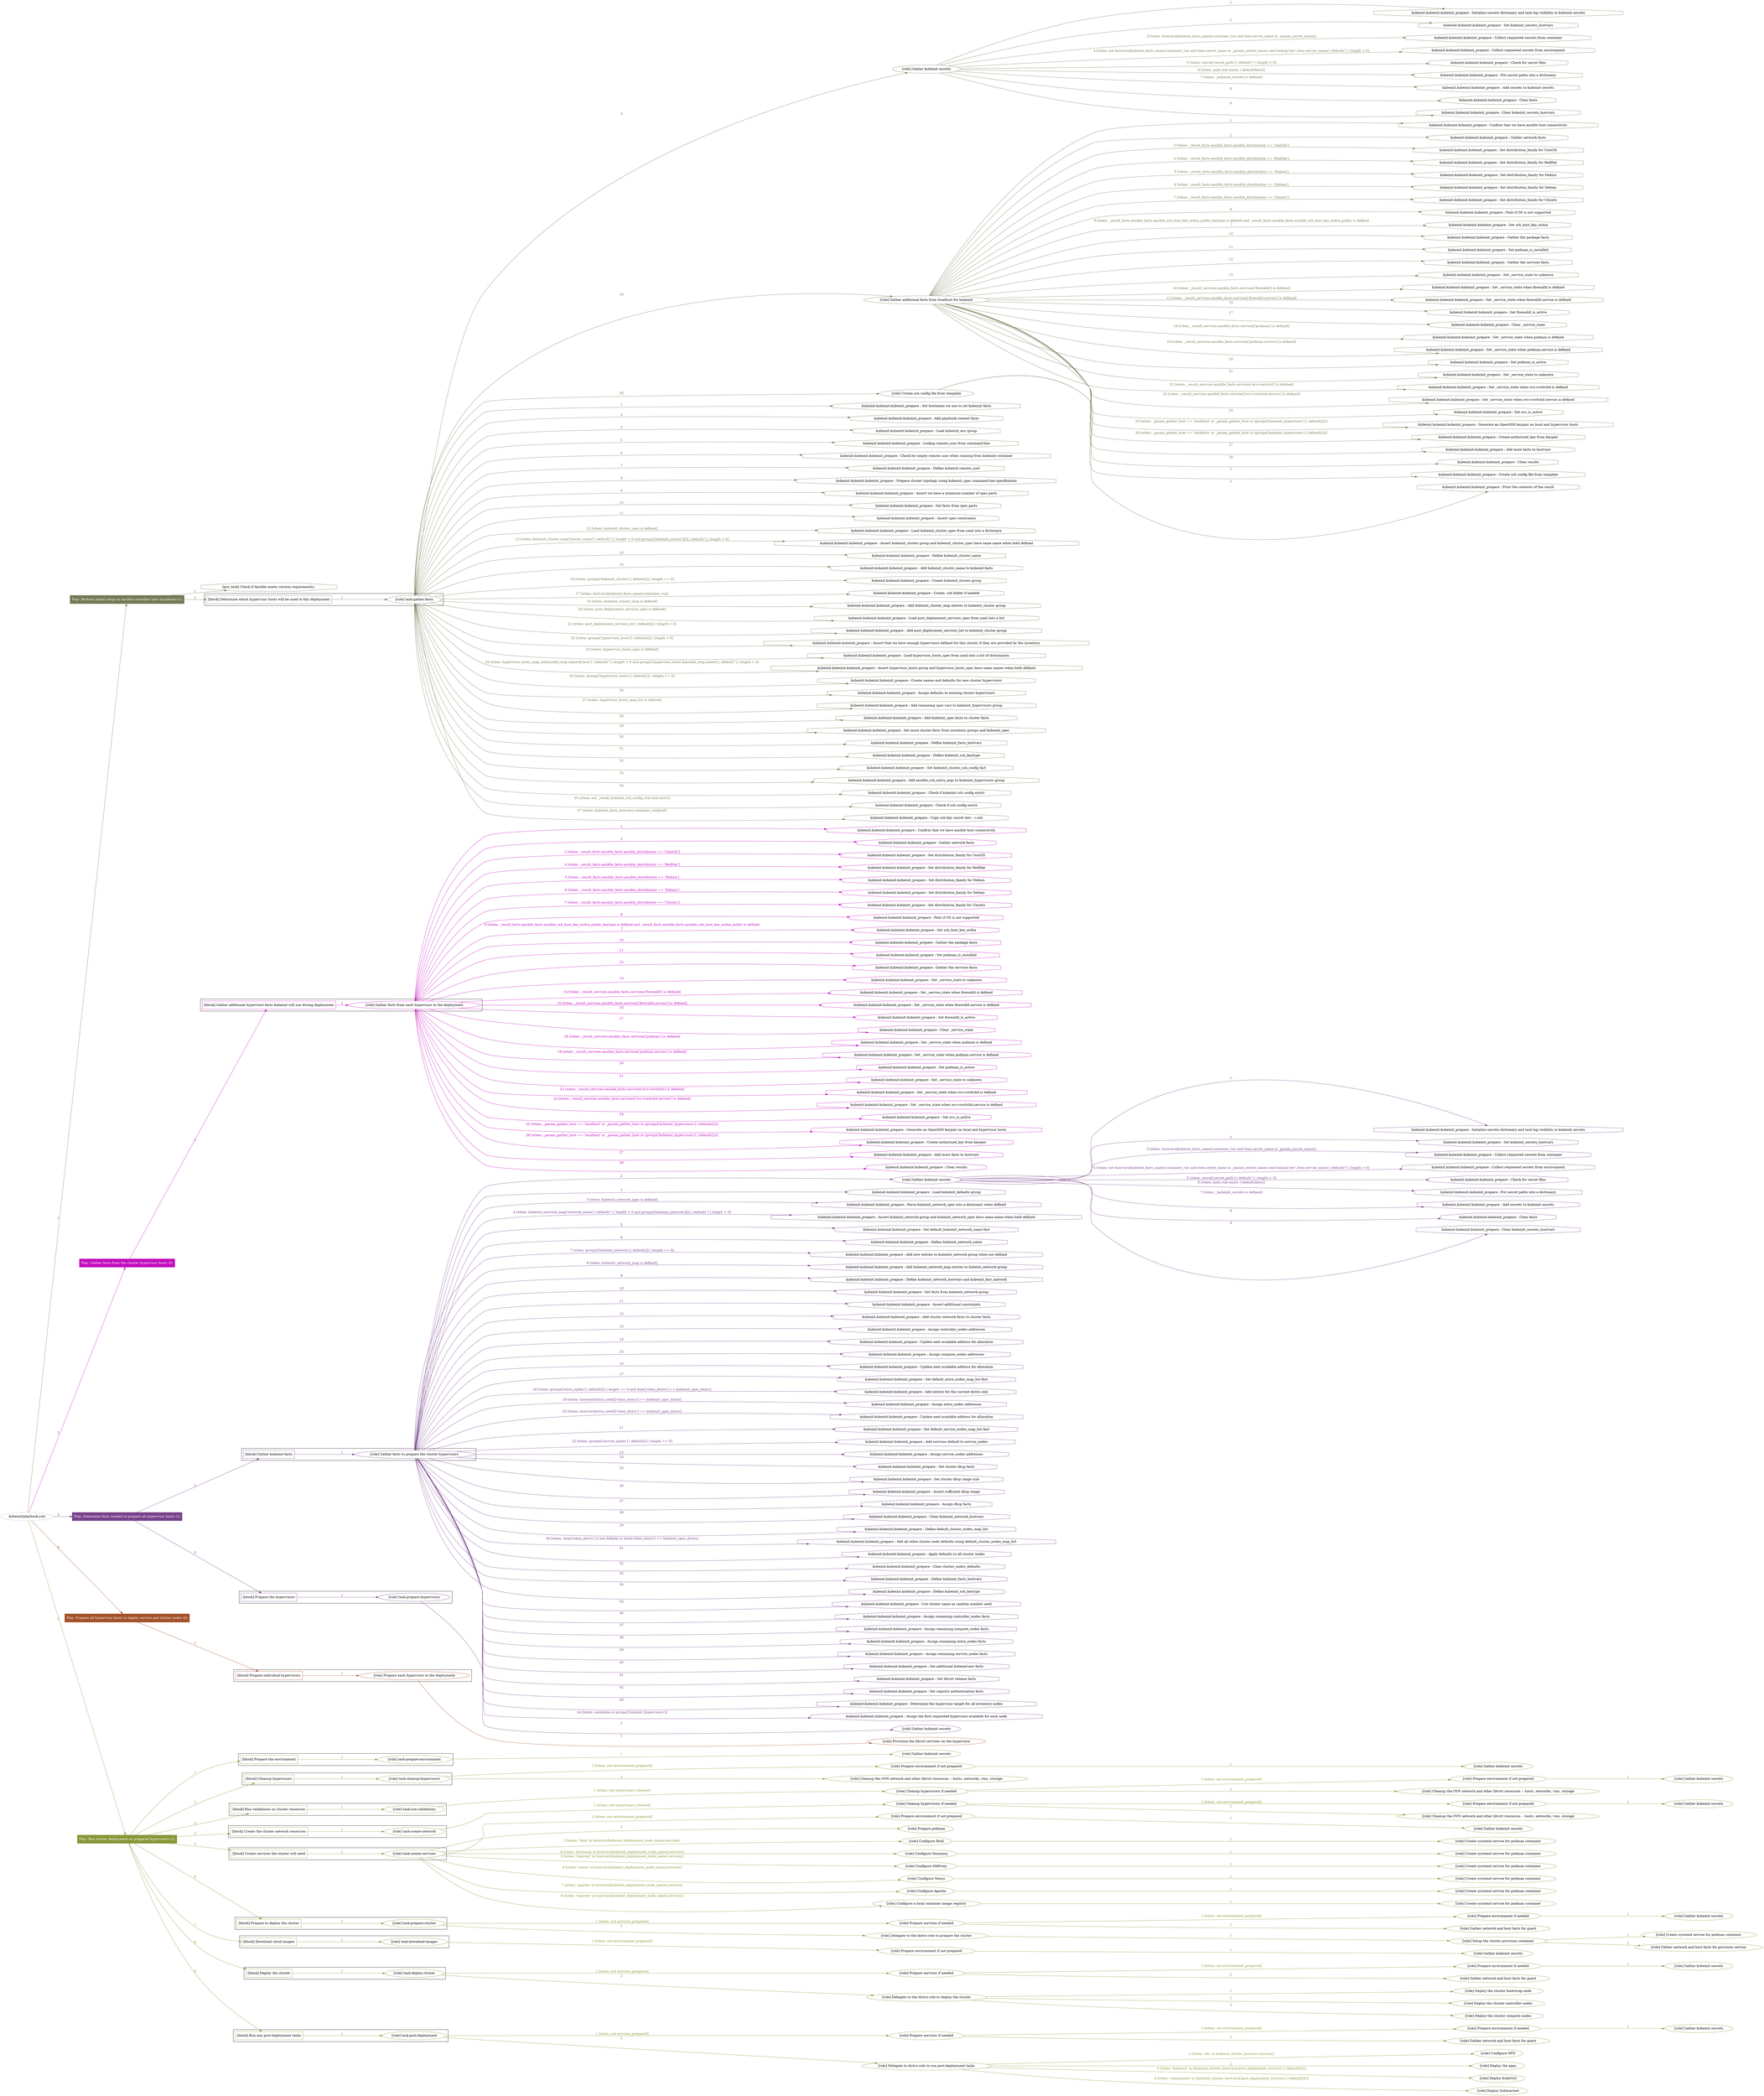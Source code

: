 digraph {
	graph [concentrate=true ordering=in rankdir=LR ratio=fill]
	edge [esep=5 sep=10]
	"kubeinit/playbook.yml" [URL="/home/runner/work/kubeinit/kubeinit/kubeinit/playbook.yml" id=playbook_08ba6df2 style=dotted]
	play_0907b51c [label="Play: Perform initial setup on ansible-controller host (localhost) (1)" URL="/home/runner/work/kubeinit/kubeinit/kubeinit/playbook.yml" color="#737953" fontcolor="#ffffff" id=play_0907b51c shape=box style=filled tooltip=localhost]
	"kubeinit/playbook.yml" -> play_0907b51c [label="1 " color="#737953" fontcolor="#737953" id=edge_4235a42c labeltooltip="1 " tooltip="1 "]
	subgraph "Gather kubeinit secrets" {
		role_58fe0b7d [label="[role] Gather kubeinit secrets" URL="/home/runner/.ansible/collections/ansible_collections/kubeinit/kubeinit/roles/kubeinit_prepare/tasks/build_hypervisors_group.yml" color="#737953" id=role_58fe0b7d tooltip="Gather kubeinit secrets"]
		task_aa21e424 [label="kubeinit.kubeinit.kubeinit_prepare : Initialize secrets dictionary and task log visibility in kubeinit secrets" URL="/home/runner/.ansible/collections/ansible_collections/kubeinit/kubeinit/roles/kubeinit_prepare/tasks/gather_kubeinit_secrets.yml" color="#737953" id=task_aa21e424 shape=octagon tooltip="kubeinit.kubeinit.kubeinit_prepare : Initialize secrets dictionary and task log visibility in kubeinit secrets"]
		role_58fe0b7d -> task_aa21e424 [label="1 " color="#737953" fontcolor="#737953" id=edge_01d14429 labeltooltip="1 " tooltip="1 "]
		task_56fae9fe [label="kubeinit.kubeinit.kubeinit_prepare : Set kubeinit_secrets_hostvars" URL="/home/runner/.ansible/collections/ansible_collections/kubeinit/kubeinit/roles/kubeinit_prepare/tasks/gather_kubeinit_secrets.yml" color="#737953" id=task_56fae9fe shape=octagon tooltip="kubeinit.kubeinit.kubeinit_prepare : Set kubeinit_secrets_hostvars"]
		role_58fe0b7d -> task_56fae9fe [label="2 " color="#737953" fontcolor="#737953" id=edge_a5c46878 labeltooltip="2 " tooltip="2 "]
		task_1e2ea9ac [label="kubeinit.kubeinit.kubeinit_prepare : Collect requested secrets from container" URL="/home/runner/.ansible/collections/ansible_collections/kubeinit/kubeinit/roles/kubeinit_prepare/tasks/gather_kubeinit_secrets.yml" color="#737953" id=task_1e2ea9ac shape=octagon tooltip="kubeinit.kubeinit.kubeinit_prepare : Collect requested secrets from container"]
		role_58fe0b7d -> task_1e2ea9ac [label="3 [when: hostvars[kubeinit_facts_name].container_run and item.secret_name in _param_secret_names]" color="#737953" fontcolor="#737953" id=edge_6c5b4c53 labeltooltip="3 [when: hostvars[kubeinit_facts_name].container_run and item.secret_name in _param_secret_names]" tooltip="3 [when: hostvars[kubeinit_facts_name].container_run and item.secret_name in _param_secret_names]"]
		task_9882237e [label="kubeinit.kubeinit.kubeinit_prepare : Collect requested secrets from environment" URL="/home/runner/.ansible/collections/ansible_collections/kubeinit/kubeinit/roles/kubeinit_prepare/tasks/gather_kubeinit_secrets.yml" color="#737953" id=task_9882237e shape=octagon tooltip="kubeinit.kubeinit.kubeinit_prepare : Collect requested secrets from environment"]
		role_58fe0b7d -> task_9882237e [label="4 [when: not hostvars[kubeinit_facts_name].container_run and item.secret_name in _param_secret_names and lookup('env',item.envvar_name) | default('') | length > 0]" color="#737953" fontcolor="#737953" id=edge_f2fcb3b9 labeltooltip="4 [when: not hostvars[kubeinit_facts_name].container_run and item.secret_name in _param_secret_names and lookup('env',item.envvar_name) | default('') | length > 0]" tooltip="4 [when: not hostvars[kubeinit_facts_name].container_run and item.secret_name in _param_secret_names and lookup('env',item.envvar_name) | default('') | length > 0]"]
		task_d08fb7bf [label="kubeinit.kubeinit.kubeinit_prepare : Check for secret files" URL="/home/runner/.ansible/collections/ansible_collections/kubeinit/kubeinit/roles/kubeinit_prepare/tasks/gather_kubeinit_secrets.yml" color="#737953" id=task_d08fb7bf shape=octagon tooltip="kubeinit.kubeinit.kubeinit_prepare : Check for secret files"]
		role_58fe0b7d -> task_d08fb7bf [label="5 [when: secret['secret_path'] | default('') | length > 0]" color="#737953" fontcolor="#737953" id=edge_e3e15e96 labeltooltip="5 [when: secret['secret_path'] | default('') | length > 0]" tooltip="5 [when: secret['secret_path'] | default('') | length > 0]"]
		task_64d5f446 [label="kubeinit.kubeinit.kubeinit_prepare : Put secret paths into a dictionary" URL="/home/runner/.ansible/collections/ansible_collections/kubeinit/kubeinit/roles/kubeinit_prepare/tasks/gather_kubeinit_secrets.yml" color="#737953" id=task_64d5f446 shape=octagon tooltip="kubeinit.kubeinit.kubeinit_prepare : Put secret paths into a dictionary"]
		role_58fe0b7d -> task_64d5f446 [label="6 [when: path.stat.exists | default(false)]" color="#737953" fontcolor="#737953" id=edge_8cdc206a labeltooltip="6 [when: path.stat.exists | default(false)]" tooltip="6 [when: path.stat.exists | default(false)]"]
		task_b85f354f [label="kubeinit.kubeinit.kubeinit_prepare : Add secrets to kubeinit secrets" URL="/home/runner/.ansible/collections/ansible_collections/kubeinit/kubeinit/roles/kubeinit_prepare/tasks/gather_kubeinit_secrets.yml" color="#737953" id=task_b85f354f shape=octagon tooltip="kubeinit.kubeinit.kubeinit_prepare : Add secrets to kubeinit secrets"]
		role_58fe0b7d -> task_b85f354f [label="7 [when: _kubeinit_secrets is defined]" color="#737953" fontcolor="#737953" id=edge_abc5d0f8 labeltooltip="7 [when: _kubeinit_secrets is defined]" tooltip="7 [when: _kubeinit_secrets is defined]"]
		task_cbb8305f [label="kubeinit.kubeinit.kubeinit_prepare : Clear facts" URL="/home/runner/.ansible/collections/ansible_collections/kubeinit/kubeinit/roles/kubeinit_prepare/tasks/gather_kubeinit_secrets.yml" color="#737953" id=task_cbb8305f shape=octagon tooltip="kubeinit.kubeinit.kubeinit_prepare : Clear facts"]
		role_58fe0b7d -> task_cbb8305f [label="8 " color="#737953" fontcolor="#737953" id=edge_7cfe067c labeltooltip="8 " tooltip="8 "]
		task_0aba6019 [label="kubeinit.kubeinit.kubeinit_prepare : Clear kubeinit_secrets_hostvars" URL="/home/runner/.ansible/collections/ansible_collections/kubeinit/kubeinit/roles/kubeinit_prepare/tasks/gather_kubeinit_secrets.yml" color="#737953" id=task_0aba6019 shape=octagon tooltip="kubeinit.kubeinit.kubeinit_prepare : Clear kubeinit_secrets_hostvars"]
		role_58fe0b7d -> task_0aba6019 [label="9 " color="#737953" fontcolor="#737953" id=edge_aadc67f8 labeltooltip="9 " tooltip="9 "]
	}
	subgraph "Gather additional facts from localhost for kubeinit" {
		role_22c68a35 [label="[role] Gather additional facts from localhost for kubeinit" URL="/home/runner/.ansible/collections/ansible_collections/kubeinit/kubeinit/roles/kubeinit_prepare/tasks/build_hypervisors_group.yml" color="#737953" id=role_22c68a35 tooltip="Gather additional facts from localhost for kubeinit"]
		task_ffd697b5 [label="kubeinit.kubeinit.kubeinit_prepare : Confirm that we have ansible host connectivity" URL="/home/runner/.ansible/collections/ansible_collections/kubeinit/kubeinit/roles/kubeinit_prepare/tasks/gather_host_facts.yml" color="#737953" id=task_ffd697b5 shape=octagon tooltip="kubeinit.kubeinit.kubeinit_prepare : Confirm that we have ansible host connectivity"]
		role_22c68a35 -> task_ffd697b5 [label="1 " color="#737953" fontcolor="#737953" id=edge_a77e17dd labeltooltip="1 " tooltip="1 "]
		task_cd09aaa1 [label="kubeinit.kubeinit.kubeinit_prepare : Gather network facts" URL="/home/runner/.ansible/collections/ansible_collections/kubeinit/kubeinit/roles/kubeinit_prepare/tasks/gather_host_facts.yml" color="#737953" id=task_cd09aaa1 shape=octagon tooltip="kubeinit.kubeinit.kubeinit_prepare : Gather network facts"]
		role_22c68a35 -> task_cd09aaa1 [label="2 " color="#737953" fontcolor="#737953" id=edge_54f8840f labeltooltip="2 " tooltip="2 "]
		task_ace98525 [label="kubeinit.kubeinit.kubeinit_prepare : Set distribution_family for CentOS" URL="/home/runner/.ansible/collections/ansible_collections/kubeinit/kubeinit/roles/kubeinit_prepare/tasks/gather_host_facts.yml" color="#737953" id=task_ace98525 shape=octagon tooltip="kubeinit.kubeinit.kubeinit_prepare : Set distribution_family for CentOS"]
		role_22c68a35 -> task_ace98525 [label="3 [when: _result_facts.ansible_facts.ansible_distribution == 'CentOS']" color="#737953" fontcolor="#737953" id=edge_edcc3eef labeltooltip="3 [when: _result_facts.ansible_facts.ansible_distribution == 'CentOS']" tooltip="3 [when: _result_facts.ansible_facts.ansible_distribution == 'CentOS']"]
		task_fd7d6159 [label="kubeinit.kubeinit.kubeinit_prepare : Set distribution_family for RedHat" URL="/home/runner/.ansible/collections/ansible_collections/kubeinit/kubeinit/roles/kubeinit_prepare/tasks/gather_host_facts.yml" color="#737953" id=task_fd7d6159 shape=octagon tooltip="kubeinit.kubeinit.kubeinit_prepare : Set distribution_family for RedHat"]
		role_22c68a35 -> task_fd7d6159 [label="4 [when: _result_facts.ansible_facts.ansible_distribution == 'RedHat']" color="#737953" fontcolor="#737953" id=edge_4a775a22 labeltooltip="4 [when: _result_facts.ansible_facts.ansible_distribution == 'RedHat']" tooltip="4 [when: _result_facts.ansible_facts.ansible_distribution == 'RedHat']"]
		task_b7f68bb6 [label="kubeinit.kubeinit.kubeinit_prepare : Set distribution_family for Fedora" URL="/home/runner/.ansible/collections/ansible_collections/kubeinit/kubeinit/roles/kubeinit_prepare/tasks/gather_host_facts.yml" color="#737953" id=task_b7f68bb6 shape=octagon tooltip="kubeinit.kubeinit.kubeinit_prepare : Set distribution_family for Fedora"]
		role_22c68a35 -> task_b7f68bb6 [label="5 [when: _result_facts.ansible_facts.ansible_distribution == 'Fedora']" color="#737953" fontcolor="#737953" id=edge_5514ebfc labeltooltip="5 [when: _result_facts.ansible_facts.ansible_distribution == 'Fedora']" tooltip="5 [when: _result_facts.ansible_facts.ansible_distribution == 'Fedora']"]
		task_151e00a2 [label="kubeinit.kubeinit.kubeinit_prepare : Set distribution_family for Debian" URL="/home/runner/.ansible/collections/ansible_collections/kubeinit/kubeinit/roles/kubeinit_prepare/tasks/gather_host_facts.yml" color="#737953" id=task_151e00a2 shape=octagon tooltip="kubeinit.kubeinit.kubeinit_prepare : Set distribution_family for Debian"]
		role_22c68a35 -> task_151e00a2 [label="6 [when: _result_facts.ansible_facts.ansible_distribution == 'Debian']" color="#737953" fontcolor="#737953" id=edge_99e1440a labeltooltip="6 [when: _result_facts.ansible_facts.ansible_distribution == 'Debian']" tooltip="6 [when: _result_facts.ansible_facts.ansible_distribution == 'Debian']"]
		task_45f216d1 [label="kubeinit.kubeinit.kubeinit_prepare : Set distribution_family for Ubuntu" URL="/home/runner/.ansible/collections/ansible_collections/kubeinit/kubeinit/roles/kubeinit_prepare/tasks/gather_host_facts.yml" color="#737953" id=task_45f216d1 shape=octagon tooltip="kubeinit.kubeinit.kubeinit_prepare : Set distribution_family for Ubuntu"]
		role_22c68a35 -> task_45f216d1 [label="7 [when: _result_facts.ansible_facts.ansible_distribution == 'Ubuntu']" color="#737953" fontcolor="#737953" id=edge_1b392b78 labeltooltip="7 [when: _result_facts.ansible_facts.ansible_distribution == 'Ubuntu']" tooltip="7 [when: _result_facts.ansible_facts.ansible_distribution == 'Ubuntu']"]
		task_1c91d9a6 [label="kubeinit.kubeinit.kubeinit_prepare : Fails if OS is not supported" URL="/home/runner/.ansible/collections/ansible_collections/kubeinit/kubeinit/roles/kubeinit_prepare/tasks/gather_host_facts.yml" color="#737953" id=task_1c91d9a6 shape=octagon tooltip="kubeinit.kubeinit.kubeinit_prepare : Fails if OS is not supported"]
		role_22c68a35 -> task_1c91d9a6 [label="8 " color="#737953" fontcolor="#737953" id=edge_0e1869e1 labeltooltip="8 " tooltip="8 "]
		task_36c49849 [label="kubeinit.kubeinit.kubeinit_prepare : Set ssh_host_key_ecdsa" URL="/home/runner/.ansible/collections/ansible_collections/kubeinit/kubeinit/roles/kubeinit_prepare/tasks/gather_host_facts.yml" color="#737953" id=task_36c49849 shape=octagon tooltip="kubeinit.kubeinit.kubeinit_prepare : Set ssh_host_key_ecdsa"]
		role_22c68a35 -> task_36c49849 [label="9 [when: _result_facts.ansible_facts.ansible_ssh_host_key_ecdsa_public_keytype is defined and _result_facts.ansible_facts.ansible_ssh_host_key_ecdsa_public is defined
]" color="#737953" fontcolor="#737953" id=edge_51f80d56 labeltooltip="9 [when: _result_facts.ansible_facts.ansible_ssh_host_key_ecdsa_public_keytype is defined and _result_facts.ansible_facts.ansible_ssh_host_key_ecdsa_public is defined
]" tooltip="9 [when: _result_facts.ansible_facts.ansible_ssh_host_key_ecdsa_public_keytype is defined and _result_facts.ansible_facts.ansible_ssh_host_key_ecdsa_public is defined
]"]
		task_f3dfd079 [label="kubeinit.kubeinit.kubeinit_prepare : Gather the package facts" URL="/home/runner/.ansible/collections/ansible_collections/kubeinit/kubeinit/roles/kubeinit_prepare/tasks/gather_host_facts.yml" color="#737953" id=task_f3dfd079 shape=octagon tooltip="kubeinit.kubeinit.kubeinit_prepare : Gather the package facts"]
		role_22c68a35 -> task_f3dfd079 [label="10 " color="#737953" fontcolor="#737953" id=edge_9cdf121b labeltooltip="10 " tooltip="10 "]
		task_294d11fe [label="kubeinit.kubeinit.kubeinit_prepare : Set podman_is_installed" URL="/home/runner/.ansible/collections/ansible_collections/kubeinit/kubeinit/roles/kubeinit_prepare/tasks/gather_host_facts.yml" color="#737953" id=task_294d11fe shape=octagon tooltip="kubeinit.kubeinit.kubeinit_prepare : Set podman_is_installed"]
		role_22c68a35 -> task_294d11fe [label="11 " color="#737953" fontcolor="#737953" id=edge_e482e7e9 labeltooltip="11 " tooltip="11 "]
		task_f6e49f9e [label="kubeinit.kubeinit.kubeinit_prepare : Gather the services facts" URL="/home/runner/.ansible/collections/ansible_collections/kubeinit/kubeinit/roles/kubeinit_prepare/tasks/gather_host_facts.yml" color="#737953" id=task_f6e49f9e shape=octagon tooltip="kubeinit.kubeinit.kubeinit_prepare : Gather the services facts"]
		role_22c68a35 -> task_f6e49f9e [label="12 " color="#737953" fontcolor="#737953" id=edge_2f71596f labeltooltip="12 " tooltip="12 "]
		task_4ac7d3f3 [label="kubeinit.kubeinit.kubeinit_prepare : Set _service_state to unknown" URL="/home/runner/.ansible/collections/ansible_collections/kubeinit/kubeinit/roles/kubeinit_prepare/tasks/gather_host_facts.yml" color="#737953" id=task_4ac7d3f3 shape=octagon tooltip="kubeinit.kubeinit.kubeinit_prepare : Set _service_state to unknown"]
		role_22c68a35 -> task_4ac7d3f3 [label="13 " color="#737953" fontcolor="#737953" id=edge_533f674c labeltooltip="13 " tooltip="13 "]
		task_21de8410 [label="kubeinit.kubeinit.kubeinit_prepare : Set _service_state when firewalld is defined" URL="/home/runner/.ansible/collections/ansible_collections/kubeinit/kubeinit/roles/kubeinit_prepare/tasks/gather_host_facts.yml" color="#737953" id=task_21de8410 shape=octagon tooltip="kubeinit.kubeinit.kubeinit_prepare : Set _service_state when firewalld is defined"]
		role_22c68a35 -> task_21de8410 [label="14 [when: _result_services.ansible_facts.services['firewalld'] is defined]" color="#737953" fontcolor="#737953" id=edge_e1660ead labeltooltip="14 [when: _result_services.ansible_facts.services['firewalld'] is defined]" tooltip="14 [when: _result_services.ansible_facts.services['firewalld'] is defined]"]
		task_de582b5c [label="kubeinit.kubeinit.kubeinit_prepare : Set _service_state when firewalld.service is defined" URL="/home/runner/.ansible/collections/ansible_collections/kubeinit/kubeinit/roles/kubeinit_prepare/tasks/gather_host_facts.yml" color="#737953" id=task_de582b5c shape=octagon tooltip="kubeinit.kubeinit.kubeinit_prepare : Set _service_state when firewalld.service is defined"]
		role_22c68a35 -> task_de582b5c [label="15 [when: _result_services.ansible_facts.services['firewalld.service'] is defined]" color="#737953" fontcolor="#737953" id=edge_b061e890 labeltooltip="15 [when: _result_services.ansible_facts.services['firewalld.service'] is defined]" tooltip="15 [when: _result_services.ansible_facts.services['firewalld.service'] is defined]"]
		task_3e255865 [label="kubeinit.kubeinit.kubeinit_prepare : Set firewalld_is_active" URL="/home/runner/.ansible/collections/ansible_collections/kubeinit/kubeinit/roles/kubeinit_prepare/tasks/gather_host_facts.yml" color="#737953" id=task_3e255865 shape=octagon tooltip="kubeinit.kubeinit.kubeinit_prepare : Set firewalld_is_active"]
		role_22c68a35 -> task_3e255865 [label="16 " color="#737953" fontcolor="#737953" id=edge_ca7e09fe labeltooltip="16 " tooltip="16 "]
		task_6c84df20 [label="kubeinit.kubeinit.kubeinit_prepare : Clear _service_state" URL="/home/runner/.ansible/collections/ansible_collections/kubeinit/kubeinit/roles/kubeinit_prepare/tasks/gather_host_facts.yml" color="#737953" id=task_6c84df20 shape=octagon tooltip="kubeinit.kubeinit.kubeinit_prepare : Clear _service_state"]
		role_22c68a35 -> task_6c84df20 [label="17 " color="#737953" fontcolor="#737953" id=edge_4cd7e20f labeltooltip="17 " tooltip="17 "]
		task_c383d6cb [label="kubeinit.kubeinit.kubeinit_prepare : Set _service_state when podman is defined" URL="/home/runner/.ansible/collections/ansible_collections/kubeinit/kubeinit/roles/kubeinit_prepare/tasks/gather_host_facts.yml" color="#737953" id=task_c383d6cb shape=octagon tooltip="kubeinit.kubeinit.kubeinit_prepare : Set _service_state when podman is defined"]
		role_22c68a35 -> task_c383d6cb [label="18 [when: _result_services.ansible_facts.services['podman'] is defined]" color="#737953" fontcolor="#737953" id=edge_8e24bb61 labeltooltip="18 [when: _result_services.ansible_facts.services['podman'] is defined]" tooltip="18 [when: _result_services.ansible_facts.services['podman'] is defined]"]
		task_3cc52fc6 [label="kubeinit.kubeinit.kubeinit_prepare : Set _service_state when podman.service is defined" URL="/home/runner/.ansible/collections/ansible_collections/kubeinit/kubeinit/roles/kubeinit_prepare/tasks/gather_host_facts.yml" color="#737953" id=task_3cc52fc6 shape=octagon tooltip="kubeinit.kubeinit.kubeinit_prepare : Set _service_state when podman.service is defined"]
		role_22c68a35 -> task_3cc52fc6 [label="19 [when: _result_services.ansible_facts.services['podman.service'] is defined]" color="#737953" fontcolor="#737953" id=edge_a2ab1aa2 labeltooltip="19 [when: _result_services.ansible_facts.services['podman.service'] is defined]" tooltip="19 [when: _result_services.ansible_facts.services['podman.service'] is defined]"]
		task_0fcae3c7 [label="kubeinit.kubeinit.kubeinit_prepare : Set podman_is_active" URL="/home/runner/.ansible/collections/ansible_collections/kubeinit/kubeinit/roles/kubeinit_prepare/tasks/gather_host_facts.yml" color="#737953" id=task_0fcae3c7 shape=octagon tooltip="kubeinit.kubeinit.kubeinit_prepare : Set podman_is_active"]
		role_22c68a35 -> task_0fcae3c7 [label="20 " color="#737953" fontcolor="#737953" id=edge_ca1ead93 labeltooltip="20 " tooltip="20 "]
		task_64560b39 [label="kubeinit.kubeinit.kubeinit_prepare : Set _service_state to unknown" URL="/home/runner/.ansible/collections/ansible_collections/kubeinit/kubeinit/roles/kubeinit_prepare/tasks/gather_host_facts.yml" color="#737953" id=task_64560b39 shape=octagon tooltip="kubeinit.kubeinit.kubeinit_prepare : Set _service_state to unknown"]
		role_22c68a35 -> task_64560b39 [label="21 " color="#737953" fontcolor="#737953" id=edge_ed0053f2 labeltooltip="21 " tooltip="21 "]
		task_f7ba2c80 [label="kubeinit.kubeinit.kubeinit_prepare : Set _service_state when ovs-vswitchd is defined" URL="/home/runner/.ansible/collections/ansible_collections/kubeinit/kubeinit/roles/kubeinit_prepare/tasks/gather_host_facts.yml" color="#737953" id=task_f7ba2c80 shape=octagon tooltip="kubeinit.kubeinit.kubeinit_prepare : Set _service_state when ovs-vswitchd is defined"]
		role_22c68a35 -> task_f7ba2c80 [label="22 [when: _result_services.ansible_facts.services['ovs-vswitchd'] is defined]" color="#737953" fontcolor="#737953" id=edge_01f9f5f2 labeltooltip="22 [when: _result_services.ansible_facts.services['ovs-vswitchd'] is defined]" tooltip="22 [when: _result_services.ansible_facts.services['ovs-vswitchd'] is defined]"]
		task_cc7fac6d [label="kubeinit.kubeinit.kubeinit_prepare : Set _service_state when ovs-vswitchd.service is defined" URL="/home/runner/.ansible/collections/ansible_collections/kubeinit/kubeinit/roles/kubeinit_prepare/tasks/gather_host_facts.yml" color="#737953" id=task_cc7fac6d shape=octagon tooltip="kubeinit.kubeinit.kubeinit_prepare : Set _service_state when ovs-vswitchd.service is defined"]
		role_22c68a35 -> task_cc7fac6d [label="23 [when: _result_services.ansible_facts.services['ovs-vswitchd.service'] is defined]" color="#737953" fontcolor="#737953" id=edge_6fa3259b labeltooltip="23 [when: _result_services.ansible_facts.services['ovs-vswitchd.service'] is defined]" tooltip="23 [when: _result_services.ansible_facts.services['ovs-vswitchd.service'] is defined]"]
		task_36d2e7a2 [label="kubeinit.kubeinit.kubeinit_prepare : Set ovs_is_active" URL="/home/runner/.ansible/collections/ansible_collections/kubeinit/kubeinit/roles/kubeinit_prepare/tasks/gather_host_facts.yml" color="#737953" id=task_36d2e7a2 shape=octagon tooltip="kubeinit.kubeinit.kubeinit_prepare : Set ovs_is_active"]
		role_22c68a35 -> task_36d2e7a2 [label="24 " color="#737953" fontcolor="#737953" id=edge_5058227c labeltooltip="24 " tooltip="24 "]
		task_a1bb7f1f [label="kubeinit.kubeinit.kubeinit_prepare : Generate an OpenSSH keypair on local and hypervisor hosts" URL="/home/runner/.ansible/collections/ansible_collections/kubeinit/kubeinit/roles/kubeinit_prepare/tasks/gather_host_facts.yml" color="#737953" id=task_a1bb7f1f shape=octagon tooltip="kubeinit.kubeinit.kubeinit_prepare : Generate an OpenSSH keypair on local and hypervisor hosts"]
		role_22c68a35 -> task_a1bb7f1f [label="25 [when: _param_gather_host == 'localhost' or _param_gather_host in (groups['kubeinit_hypervisors'] | default([]))]" color="#737953" fontcolor="#737953" id=edge_e57e3d14 labeltooltip="25 [when: _param_gather_host == 'localhost' or _param_gather_host in (groups['kubeinit_hypervisors'] | default([]))]" tooltip="25 [when: _param_gather_host == 'localhost' or _param_gather_host in (groups['kubeinit_hypervisors'] | default([]))]"]
		task_b77d92a6 [label="kubeinit.kubeinit.kubeinit_prepare : Create authorized_key from keypair" URL="/home/runner/.ansible/collections/ansible_collections/kubeinit/kubeinit/roles/kubeinit_prepare/tasks/gather_host_facts.yml" color="#737953" id=task_b77d92a6 shape=octagon tooltip="kubeinit.kubeinit.kubeinit_prepare : Create authorized_key from keypair"]
		role_22c68a35 -> task_b77d92a6 [label="26 [when: _param_gather_host == 'localhost' or _param_gather_host in (groups['kubeinit_hypervisors'] | default([]))]" color="#737953" fontcolor="#737953" id=edge_4c348b39 labeltooltip="26 [when: _param_gather_host == 'localhost' or _param_gather_host in (groups['kubeinit_hypervisors'] | default([]))]" tooltip="26 [when: _param_gather_host == 'localhost' or _param_gather_host in (groups['kubeinit_hypervisors'] | default([]))]"]
		task_21463a08 [label="kubeinit.kubeinit.kubeinit_prepare : Add more facts to hostvars" URL="/home/runner/.ansible/collections/ansible_collections/kubeinit/kubeinit/roles/kubeinit_prepare/tasks/gather_host_facts.yml" color="#737953" id=task_21463a08 shape=octagon tooltip="kubeinit.kubeinit.kubeinit_prepare : Add more facts to hostvars"]
		role_22c68a35 -> task_21463a08 [label="27 " color="#737953" fontcolor="#737953" id=edge_9967994e labeltooltip="27 " tooltip="27 "]
		task_420dd708 [label="kubeinit.kubeinit.kubeinit_prepare : Clear results" URL="/home/runner/.ansible/collections/ansible_collections/kubeinit/kubeinit/roles/kubeinit_prepare/tasks/gather_host_facts.yml" color="#737953" id=task_420dd708 shape=octagon tooltip="kubeinit.kubeinit.kubeinit_prepare : Clear results"]
		role_22c68a35 -> task_420dd708 [label="28 " color="#737953" fontcolor="#737953" id=edge_6027af01 labeltooltip="28 " tooltip="28 "]
	}
	subgraph "Create ssh config file from template" {
		role_1eae0b13 [label="[role] Create ssh config file from template" URL="/home/runner/.ansible/collections/ansible_collections/kubeinit/kubeinit/roles/kubeinit_prepare/tasks/build_hypervisors_group.yml" color="#737953" id=role_1eae0b13 tooltip="Create ssh config file from template"]
		task_e9cd9eb5 [label="kubeinit.kubeinit.kubeinit_prepare : Create ssh config file from template" URL="/home/runner/.ansible/collections/ansible_collections/kubeinit/kubeinit/roles/kubeinit_prepare/tasks/create_host_ssh_config.yml" color="#737953" id=task_e9cd9eb5 shape=octagon tooltip="kubeinit.kubeinit.kubeinit_prepare : Create ssh config file from template"]
		role_1eae0b13 -> task_e9cd9eb5 [label="1 " color="#737953" fontcolor="#737953" id=edge_135998cd labeltooltip="1 " tooltip="1 "]
		task_f03ac5f3 [label="kubeinit.kubeinit.kubeinit_prepare : Print the contents of the result" URL="/home/runner/.ansible/collections/ansible_collections/kubeinit/kubeinit/roles/kubeinit_prepare/tasks/create_host_ssh_config.yml" color="#737953" id=task_f03ac5f3 shape=octagon tooltip="kubeinit.kubeinit.kubeinit_prepare : Print the contents of the result"]
		role_1eae0b13 -> task_f03ac5f3 [label="2 " color="#737953" fontcolor="#737953" id=edge_39e2907f labeltooltip="2 " tooltip="2 "]
	}
	subgraph "task-gather-facts" {
		role_edf51b77 [label="[role] task-gather-facts" URL="/home/runner/work/kubeinit/kubeinit/kubeinit/playbook.yml" color="#737953" id=role_edf51b77 tooltip="task-gather-facts"]
		task_546deff3 [label="kubeinit.kubeinit.kubeinit_prepare : Set hostname we use to set kubeinit facts" URL="/home/runner/.ansible/collections/ansible_collections/kubeinit/kubeinit/roles/kubeinit_prepare/tasks/build_hypervisors_group.yml" color="#737953" id=task_546deff3 shape=octagon tooltip="kubeinit.kubeinit.kubeinit_prepare : Set hostname we use to set kubeinit facts"]
		role_edf51b77 -> task_546deff3 [label="1 " color="#737953" fontcolor="#737953" id=edge_d755900a labeltooltip="1 " tooltip="1 "]
		task_c80e91c7 [label="kubeinit.kubeinit.kubeinit_prepare : Add playbook context facts" URL="/home/runner/.ansible/collections/ansible_collections/kubeinit/kubeinit/roles/kubeinit_prepare/tasks/build_hypervisors_group.yml" color="#737953" id=task_c80e91c7 shape=octagon tooltip="kubeinit.kubeinit.kubeinit_prepare : Add playbook context facts"]
		role_edf51b77 -> task_c80e91c7 [label="2 " color="#737953" fontcolor="#737953" id=edge_a85f12ad labeltooltip="2 " tooltip="2 "]
		task_024f8c41 [label="kubeinit.kubeinit.kubeinit_prepare : Load kubeinit_env group" URL="/home/runner/.ansible/collections/ansible_collections/kubeinit/kubeinit/roles/kubeinit_prepare/tasks/build_hypervisors_group.yml" color="#737953" id=task_024f8c41 shape=octagon tooltip="kubeinit.kubeinit.kubeinit_prepare : Load kubeinit_env group"]
		role_edf51b77 -> task_024f8c41 [label="3 " color="#737953" fontcolor="#737953" id=edge_85d4efb7 labeltooltip="3 " tooltip="3 "]
		role_edf51b77 -> role_58fe0b7d [label="4 " color="#737953" fontcolor="#737953" id=edge_fb57244b labeltooltip="4 " tooltip="4 "]
		task_956fe43a [label="kubeinit.kubeinit.kubeinit_prepare : Lookup remote_user from command-line" URL="/home/runner/.ansible/collections/ansible_collections/kubeinit/kubeinit/roles/kubeinit_prepare/tasks/build_hypervisors_group.yml" color="#737953" id=task_956fe43a shape=octagon tooltip="kubeinit.kubeinit.kubeinit_prepare : Lookup remote_user from command-line"]
		role_edf51b77 -> task_956fe43a [label="5 " color="#737953" fontcolor="#737953" id=edge_e717cfbc labeltooltip="5 " tooltip="5 "]
		task_d6f0bc78 [label="kubeinit.kubeinit.kubeinit_prepare : Check for empty remote user when running from kubeinit container" URL="/home/runner/.ansible/collections/ansible_collections/kubeinit/kubeinit/roles/kubeinit_prepare/tasks/build_hypervisors_group.yml" color="#737953" id=task_d6f0bc78 shape=octagon tooltip="kubeinit.kubeinit.kubeinit_prepare : Check for empty remote user when running from kubeinit container"]
		role_edf51b77 -> task_d6f0bc78 [label="6 " color="#737953" fontcolor="#737953" id=edge_92762cad labeltooltip="6 " tooltip="6 "]
		task_781093a4 [label="kubeinit.kubeinit.kubeinit_prepare : Define kubeinit remote_user" URL="/home/runner/.ansible/collections/ansible_collections/kubeinit/kubeinit/roles/kubeinit_prepare/tasks/build_hypervisors_group.yml" color="#737953" id=task_781093a4 shape=octagon tooltip="kubeinit.kubeinit.kubeinit_prepare : Define kubeinit remote_user"]
		role_edf51b77 -> task_781093a4 [label="7 " color="#737953" fontcolor="#737953" id=edge_4698dd7c labeltooltip="7 " tooltip="7 "]
		task_5a8870bf [label="kubeinit.kubeinit.kubeinit_prepare : Prepare cluster topology using kubeinit_spec command-line specification" URL="/home/runner/.ansible/collections/ansible_collections/kubeinit/kubeinit/roles/kubeinit_prepare/tasks/build_hypervisors_group.yml" color="#737953" id=task_5a8870bf shape=octagon tooltip="kubeinit.kubeinit.kubeinit_prepare : Prepare cluster topology using kubeinit_spec command-line specification"]
		role_edf51b77 -> task_5a8870bf [label="8 " color="#737953" fontcolor="#737953" id=edge_d15e0087 labeltooltip="8 " tooltip="8 "]
		task_a98a35b1 [label="kubeinit.kubeinit.kubeinit_prepare : Assert we have a minimum number of spec parts" URL="/home/runner/.ansible/collections/ansible_collections/kubeinit/kubeinit/roles/kubeinit_prepare/tasks/build_hypervisors_group.yml" color="#737953" id=task_a98a35b1 shape=octagon tooltip="kubeinit.kubeinit.kubeinit_prepare : Assert we have a minimum number of spec parts"]
		role_edf51b77 -> task_a98a35b1 [label="9 " color="#737953" fontcolor="#737953" id=edge_6fc0d514 labeltooltip="9 " tooltip="9 "]
		task_88cb86da [label="kubeinit.kubeinit.kubeinit_prepare : Set facts from spec parts" URL="/home/runner/.ansible/collections/ansible_collections/kubeinit/kubeinit/roles/kubeinit_prepare/tasks/build_hypervisors_group.yml" color="#737953" id=task_88cb86da shape=octagon tooltip="kubeinit.kubeinit.kubeinit_prepare : Set facts from spec parts"]
		role_edf51b77 -> task_88cb86da [label="10 " color="#737953" fontcolor="#737953" id=edge_194f4578 labeltooltip="10 " tooltip="10 "]
		task_230289f2 [label="kubeinit.kubeinit.kubeinit_prepare : Assert spec constraints" URL="/home/runner/.ansible/collections/ansible_collections/kubeinit/kubeinit/roles/kubeinit_prepare/tasks/build_hypervisors_group.yml" color="#737953" id=task_230289f2 shape=octagon tooltip="kubeinit.kubeinit.kubeinit_prepare : Assert spec constraints"]
		role_edf51b77 -> task_230289f2 [label="11 " color="#737953" fontcolor="#737953" id=edge_b696630b labeltooltip="11 " tooltip="11 "]
		task_63d522f0 [label="kubeinit.kubeinit.kubeinit_prepare : Load kubeinit_cluster_spec from yaml into a dictionary" URL="/home/runner/.ansible/collections/ansible_collections/kubeinit/kubeinit/roles/kubeinit_prepare/tasks/build_hypervisors_group.yml" color="#737953" id=task_63d522f0 shape=octagon tooltip="kubeinit.kubeinit.kubeinit_prepare : Load kubeinit_cluster_spec from yaml into a dictionary"]
		role_edf51b77 -> task_63d522f0 [label="12 [when: kubeinit_cluster_spec is defined]" color="#737953" fontcolor="#737953" id=edge_3a642f9d labeltooltip="12 [when: kubeinit_cluster_spec is defined]" tooltip="12 [when: kubeinit_cluster_spec is defined]"]
		task_f378d90c [label="kubeinit.kubeinit.kubeinit_prepare : Assert kubeinit_cluster group and kubeinit_cluster_spec have same name when both defined" URL="/home/runner/.ansible/collections/ansible_collections/kubeinit/kubeinit/roles/kubeinit_prepare/tasks/build_hypervisors_group.yml" color="#737953" id=task_f378d90c shape=octagon tooltip="kubeinit.kubeinit.kubeinit_prepare : Assert kubeinit_cluster group and kubeinit_cluster_spec have same name when both defined"]
		role_edf51b77 -> task_f378d90c [label="13 [when: kubeinit_cluster_map['cluster_name'] | default('') | length > 0 and groups['kubeinit_cluster'][0] | default('') | length > 0]" color="#737953" fontcolor="#737953" id=edge_a9ca9ce6 labeltooltip="13 [when: kubeinit_cluster_map['cluster_name'] | default('') | length > 0 and groups['kubeinit_cluster'][0] | default('') | length > 0]" tooltip="13 [when: kubeinit_cluster_map['cluster_name'] | default('') | length > 0 and groups['kubeinit_cluster'][0] | default('') | length > 0]"]
		task_8909460d [label="kubeinit.kubeinit.kubeinit_prepare : Define kubeinit_cluster_name" URL="/home/runner/.ansible/collections/ansible_collections/kubeinit/kubeinit/roles/kubeinit_prepare/tasks/build_hypervisors_group.yml" color="#737953" id=task_8909460d shape=octagon tooltip="kubeinit.kubeinit.kubeinit_prepare : Define kubeinit_cluster_name"]
		role_edf51b77 -> task_8909460d [label="14 " color="#737953" fontcolor="#737953" id=edge_a36ef520 labeltooltip="14 " tooltip="14 "]
		task_3cc08d3f [label="kubeinit.kubeinit.kubeinit_prepare : Add kubeinit_cluster_name to kubeinit-facts" URL="/home/runner/.ansible/collections/ansible_collections/kubeinit/kubeinit/roles/kubeinit_prepare/tasks/build_hypervisors_group.yml" color="#737953" id=task_3cc08d3f shape=octagon tooltip="kubeinit.kubeinit.kubeinit_prepare : Add kubeinit_cluster_name to kubeinit-facts"]
		role_edf51b77 -> task_3cc08d3f [label="15 " color="#737953" fontcolor="#737953" id=edge_dca1419b labeltooltip="15 " tooltip="15 "]
		task_e9f89609 [label="kubeinit.kubeinit.kubeinit_prepare : Create kubeinit_cluster group" URL="/home/runner/.ansible/collections/ansible_collections/kubeinit/kubeinit/roles/kubeinit_prepare/tasks/build_hypervisors_group.yml" color="#737953" id=task_e9f89609 shape=octagon tooltip="kubeinit.kubeinit.kubeinit_prepare : Create kubeinit_cluster group"]
		role_edf51b77 -> task_e9f89609 [label="16 [when: groups['kubeinit_cluster'] | default([]) | length == 0]" color="#737953" fontcolor="#737953" id=edge_fa296c14 labeltooltip="16 [when: groups['kubeinit_cluster'] | default([]) | length == 0]" tooltip="16 [when: groups['kubeinit_cluster'] | default([]) | length == 0]"]
		task_5e120a1a [label="kubeinit.kubeinit.kubeinit_prepare : Create .ssh folder if needed" URL="/home/runner/.ansible/collections/ansible_collections/kubeinit/kubeinit/roles/kubeinit_prepare/tasks/build_hypervisors_group.yml" color="#737953" id=task_5e120a1a shape=octagon tooltip="kubeinit.kubeinit.kubeinit_prepare : Create .ssh folder if needed"]
		role_edf51b77 -> task_5e120a1a [label="17 [when: hostvars[kubeinit_facts_name].container_run]" color="#737953" fontcolor="#737953" id=edge_3fc30399 labeltooltip="17 [when: hostvars[kubeinit_facts_name].container_run]" tooltip="17 [when: hostvars[kubeinit_facts_name].container_run]"]
		role_edf51b77 -> role_22c68a35 [label="18 " color="#737953" fontcolor="#737953" id=edge_c8100bc0 labeltooltip="18 " tooltip="18 "]
		task_e21c9592 [label="kubeinit.kubeinit.kubeinit_prepare : Add kubeinit_cluster_map entries to kubeinit_cluster group" URL="/home/runner/.ansible/collections/ansible_collections/kubeinit/kubeinit/roles/kubeinit_prepare/tasks/build_hypervisors_group.yml" color="#737953" id=task_e21c9592 shape=octagon tooltip="kubeinit.kubeinit.kubeinit_prepare : Add kubeinit_cluster_map entries to kubeinit_cluster group"]
		role_edf51b77 -> task_e21c9592 [label="19 [when: kubeinit_cluster_map is defined]" color="#737953" fontcolor="#737953" id=edge_c874a8ad labeltooltip="19 [when: kubeinit_cluster_map is defined]" tooltip="19 [when: kubeinit_cluster_map is defined]"]
		task_f9145a49 [label="kubeinit.kubeinit.kubeinit_prepare : Load post_deployment_services_spec from yaml into a list" URL="/home/runner/.ansible/collections/ansible_collections/kubeinit/kubeinit/roles/kubeinit_prepare/tasks/build_hypervisors_group.yml" color="#737953" id=task_f9145a49 shape=octagon tooltip="kubeinit.kubeinit.kubeinit_prepare : Load post_deployment_services_spec from yaml into a list"]
		role_edf51b77 -> task_f9145a49 [label="20 [when: post_deployment_services_spec is defined]" color="#737953" fontcolor="#737953" id=edge_cce776e8 labeltooltip="20 [when: post_deployment_services_spec is defined]" tooltip="20 [when: post_deployment_services_spec is defined]"]
		task_c22ccba7 [label="kubeinit.kubeinit.kubeinit_prepare : Add post_deployment_services_list to kubeinit_cluster group" URL="/home/runner/.ansible/collections/ansible_collections/kubeinit/kubeinit/roles/kubeinit_prepare/tasks/build_hypervisors_group.yml" color="#737953" id=task_c22ccba7 shape=octagon tooltip="kubeinit.kubeinit.kubeinit_prepare : Add post_deployment_services_list to kubeinit_cluster group"]
		role_edf51b77 -> task_c22ccba7 [label="21 [when: post_deployment_services_list | default([]) | length > 0]" color="#737953" fontcolor="#737953" id=edge_cc87783a labeltooltip="21 [when: post_deployment_services_list | default([]) | length > 0]" tooltip="21 [when: post_deployment_services_list | default([]) | length > 0]"]
		task_79af1c0e [label="kubeinit.kubeinit.kubeinit_prepare : Assert that we have enough hypervisors defined for this cluster if they are provided by the inventory" URL="/home/runner/.ansible/collections/ansible_collections/kubeinit/kubeinit/roles/kubeinit_prepare/tasks/build_hypervisors_group.yml" color="#737953" id=task_79af1c0e shape=octagon tooltip="kubeinit.kubeinit.kubeinit_prepare : Assert that we have enough hypervisors defined for this cluster if they are provided by the inventory"]
		role_edf51b77 -> task_79af1c0e [label="22 [when: groups['hypervisor_hosts'] | default([]) | length > 0]" color="#737953" fontcolor="#737953" id=edge_de2e75c1 labeltooltip="22 [when: groups['hypervisor_hosts'] | default([]) | length > 0]" tooltip="22 [when: groups['hypervisor_hosts'] | default([]) | length > 0]"]
		task_8d880435 [label="kubeinit.kubeinit.kubeinit_prepare : Load hypervisor_hosts_spec from yaml into a list of dictionaries" URL="/home/runner/.ansible/collections/ansible_collections/kubeinit/kubeinit/roles/kubeinit_prepare/tasks/build_hypervisors_group.yml" color="#737953" id=task_8d880435 shape=octagon tooltip="kubeinit.kubeinit.kubeinit_prepare : Load hypervisor_hosts_spec from yaml into a list of dictionaries"]
		role_edf51b77 -> task_8d880435 [label="23 [when: hypervisor_hosts_spec is defined]" color="#737953" fontcolor="#737953" id=edge_33ebf41c labeltooltip="23 [when: hypervisor_hosts_spec is defined]" tooltip="23 [when: hypervisor_hosts_spec is defined]"]
		task_439ee6e9 [label="kubeinit.kubeinit.kubeinit_prepare : Assert hypervisor_hosts group and hypervisor_hosts_spec have same names when both defined" URL="/home/runner/.ansible/collections/ansible_collections/kubeinit/kubeinit/roles/kubeinit_prepare/tasks/build_hypervisors_group.yml" color="#737953" id=task_439ee6e9 shape=octagon tooltip="kubeinit.kubeinit.kubeinit_prepare : Assert hypervisor_hosts group and hypervisor_hosts_spec have same names when both defined"]
		role_edf51b77 -> task_439ee6e9 [label="24 [when: hypervisor_hosts_map_list[ansible_loop.index0]['host'] | default('') | length > 0 and groups['hypervisor_hosts'][ansible_loop.index0] | default('') | length > 0]" color="#737953" fontcolor="#737953" id=edge_0b559671 labeltooltip="24 [when: hypervisor_hosts_map_list[ansible_loop.index0]['host'] | default('') | length > 0 and groups['hypervisor_hosts'][ansible_loop.index0] | default('') | length > 0]" tooltip="24 [when: hypervisor_hosts_map_list[ansible_loop.index0]['host'] | default('') | length > 0 and groups['hypervisor_hosts'][ansible_loop.index0] | default('') | length > 0]"]
		task_53d04fb5 [label="kubeinit.kubeinit.kubeinit_prepare : Create names and defaults for new cluster hypervisors" URL="/home/runner/.ansible/collections/ansible_collections/kubeinit/kubeinit/roles/kubeinit_prepare/tasks/build_hypervisors_group.yml" color="#737953" id=task_53d04fb5 shape=octagon tooltip="kubeinit.kubeinit.kubeinit_prepare : Create names and defaults for new cluster hypervisors"]
		role_edf51b77 -> task_53d04fb5 [label="25 [when: groups['hypervisor_hosts'] | default([]) | length == 0]" color="#737953" fontcolor="#737953" id=edge_0efb21a3 labeltooltip="25 [when: groups['hypervisor_hosts'] | default([]) | length == 0]" tooltip="25 [when: groups['hypervisor_hosts'] | default([]) | length == 0]"]
		task_241f9763 [label="kubeinit.kubeinit.kubeinit_prepare : Assign defaults to existing cluster hypervisors" URL="/home/runner/.ansible/collections/ansible_collections/kubeinit/kubeinit/roles/kubeinit_prepare/tasks/build_hypervisors_group.yml" color="#737953" id=task_241f9763 shape=octagon tooltip="kubeinit.kubeinit.kubeinit_prepare : Assign defaults to existing cluster hypervisors"]
		role_edf51b77 -> task_241f9763 [label="26 " color="#737953" fontcolor="#737953" id=edge_f70ebda7 labeltooltip="26 " tooltip="26 "]
		task_3a00f87f [label="kubeinit.kubeinit.kubeinit_prepare : Add remaining spec vars to kubeinit_hypervisors group" URL="/home/runner/.ansible/collections/ansible_collections/kubeinit/kubeinit/roles/kubeinit_prepare/tasks/build_hypervisors_group.yml" color="#737953" id=task_3a00f87f shape=octagon tooltip="kubeinit.kubeinit.kubeinit_prepare : Add remaining spec vars to kubeinit_hypervisors group"]
		role_edf51b77 -> task_3a00f87f [label="27 [when: hypervisor_hosts_map_list is defined]" color="#737953" fontcolor="#737953" id=edge_acd39439 labeltooltip="27 [when: hypervisor_hosts_map_list is defined]" tooltip="27 [when: hypervisor_hosts_map_list is defined]"]
		task_70582219 [label="kubeinit.kubeinit.kubeinit_prepare : Add kubeinit_spec facts to cluster facts" URL="/home/runner/.ansible/collections/ansible_collections/kubeinit/kubeinit/roles/kubeinit_prepare/tasks/build_hypervisors_group.yml" color="#737953" id=task_70582219 shape=octagon tooltip="kubeinit.kubeinit.kubeinit_prepare : Add kubeinit_spec facts to cluster facts"]
		role_edf51b77 -> task_70582219 [label="28 " color="#737953" fontcolor="#737953" id=edge_c4227a4b labeltooltip="28 " tooltip="28 "]
		task_40810e6f [label="kubeinit.kubeinit.kubeinit_prepare : Set more cluster facts from inventory groups and kubeinit_spec" URL="/home/runner/.ansible/collections/ansible_collections/kubeinit/kubeinit/roles/kubeinit_prepare/tasks/build_hypervisors_group.yml" color="#737953" id=task_40810e6f shape=octagon tooltip="kubeinit.kubeinit.kubeinit_prepare : Set more cluster facts from inventory groups and kubeinit_spec"]
		role_edf51b77 -> task_40810e6f [label="29 " color="#737953" fontcolor="#737953" id=edge_cc0e4106 labeltooltip="29 " tooltip="29 "]
		task_9662d1ea [label="kubeinit.kubeinit.kubeinit_prepare : Define kubeinit_facts_hostvars" URL="/home/runner/.ansible/collections/ansible_collections/kubeinit/kubeinit/roles/kubeinit_prepare/tasks/build_hypervisors_group.yml" color="#737953" id=task_9662d1ea shape=octagon tooltip="kubeinit.kubeinit.kubeinit_prepare : Define kubeinit_facts_hostvars"]
		role_edf51b77 -> task_9662d1ea [label="30 " color="#737953" fontcolor="#737953" id=edge_0b5388f0 labeltooltip="30 " tooltip="30 "]
		task_ed35bc7c [label="kubeinit.kubeinit.kubeinit_prepare : Define kubeinit_ssh_keytype" URL="/home/runner/.ansible/collections/ansible_collections/kubeinit/kubeinit/roles/kubeinit_prepare/tasks/build_hypervisors_group.yml" color="#737953" id=task_ed35bc7c shape=octagon tooltip="kubeinit.kubeinit.kubeinit_prepare : Define kubeinit_ssh_keytype"]
		role_edf51b77 -> task_ed35bc7c [label="31 " color="#737953" fontcolor="#737953" id=edge_860d72c4 labeltooltip="31 " tooltip="31 "]
		task_f7bb724c [label="kubeinit.kubeinit.kubeinit_prepare : Set kubeinit_cluster_ssh_config fact" URL="/home/runner/.ansible/collections/ansible_collections/kubeinit/kubeinit/roles/kubeinit_prepare/tasks/build_hypervisors_group.yml" color="#737953" id=task_f7bb724c shape=octagon tooltip="kubeinit.kubeinit.kubeinit_prepare : Set kubeinit_cluster_ssh_config fact"]
		role_edf51b77 -> task_f7bb724c [label="32 " color="#737953" fontcolor="#737953" id=edge_2338ee33 labeltooltip="32 " tooltip="32 "]
		task_4bf6e783 [label="kubeinit.kubeinit.kubeinit_prepare : Add ansible_ssh_extra_args to kubeinit_hypervisors group" URL="/home/runner/.ansible/collections/ansible_collections/kubeinit/kubeinit/roles/kubeinit_prepare/tasks/build_hypervisors_group.yml" color="#737953" id=task_4bf6e783 shape=octagon tooltip="kubeinit.kubeinit.kubeinit_prepare : Add ansible_ssh_extra_args to kubeinit_hypervisors group"]
		role_edf51b77 -> task_4bf6e783 [label="33 " color="#737953" fontcolor="#737953" id=edge_8aa67cea labeltooltip="33 " tooltip="33 "]
		task_2c0b5493 [label="kubeinit.kubeinit.kubeinit_prepare : Check if kubeinit ssh config exists" URL="/home/runner/.ansible/collections/ansible_collections/kubeinit/kubeinit/roles/kubeinit_prepare/tasks/build_hypervisors_group.yml" color="#737953" id=task_2c0b5493 shape=octagon tooltip="kubeinit.kubeinit.kubeinit_prepare : Check if kubeinit ssh config exists"]
		role_edf51b77 -> task_2c0b5493 [label="34 " color="#737953" fontcolor="#737953" id=edge_4ae8e20f labeltooltip="34 " tooltip="34 "]
		task_fb6545e5 [label="kubeinit.kubeinit.kubeinit_prepare : Check if ssh config exists" URL="/home/runner/.ansible/collections/ansible_collections/kubeinit/kubeinit/roles/kubeinit_prepare/tasks/build_hypervisors_group.yml" color="#737953" id=task_fb6545e5 shape=octagon tooltip="kubeinit.kubeinit.kubeinit_prepare : Check if ssh config exists"]
		role_edf51b77 -> task_fb6545e5 [label="35 [when: not _result_kubeinit_ssh_config_stat.stat.exists]" color="#737953" fontcolor="#737953" id=edge_72d1587f labeltooltip="35 [when: not _result_kubeinit_ssh_config_stat.stat.exists]" tooltip="35 [when: not _result_kubeinit_ssh_config_stat.stat.exists]"]
		role_edf51b77 -> role_1eae0b13 [label="36 " color="#737953" fontcolor="#737953" id=edge_b76fd46f labeltooltip="36 " tooltip="36 "]
		task_5707bde1 [label="kubeinit.kubeinit.kubeinit_prepare : Copy ssh key secret into ~/.ssh" URL="/home/runner/.ansible/collections/ansible_collections/kubeinit/kubeinit/roles/kubeinit_prepare/tasks/build_hypervisors_group.yml" color="#737953" id=task_5707bde1 shape=octagon tooltip="kubeinit.kubeinit.kubeinit_prepare : Copy ssh key secret into ~/.ssh"]
		role_edf51b77 -> task_5707bde1 [label="37 [when: kubeinit_facts_hostvars.container_run|bool]" color="#737953" fontcolor="#737953" id=edge_9eab9104 labeltooltip="37 [when: kubeinit_facts_hostvars.container_run|bool]" tooltip="37 [when: kubeinit_facts_hostvars.container_run|bool]"]
	}
	subgraph "Play: Perform initial setup on ansible-controller host (localhost) (1)" {
		pre_task_1d9af067 [label="[pre_task] Check if Ansible meets version requirements." URL="/home/runner/work/kubeinit/kubeinit/kubeinit/playbook.yml" color="#737953" id=pre_task_1d9af067 shape=octagon tooltip="Check if Ansible meets version requirements."]
		play_0907b51c -> pre_task_1d9af067 [label="1 " color="#737953" fontcolor="#737953" id=edge_620d0b7e labeltooltip="1 " tooltip="1 "]
		play_0907b51c -> block_60d36f72 [label=2 color="#737953" fontcolor="#737953" id=edge_725d55a0 labeltooltip=2 tooltip=2]
		subgraph cluster_block_60d36f72 {
			block_60d36f72 [label="[block] Determine which hypervisor hosts will be used in this deployment" URL="/home/runner/work/kubeinit/kubeinit/kubeinit/playbook.yml" color="#737953" id=block_60d36f72 labeltooltip="Determine which hypervisor hosts will be used in this deployment" shape=box tooltip="Determine which hypervisor hosts will be used in this deployment"]
			block_60d36f72 -> role_edf51b77 [label="1 " color="#737953" fontcolor="#737953" id=edge_9b8b00b7 labeltooltip="1 " tooltip="1 "]
		}
	}
	play_15cecdd3 [label="Play: Gather facts from the cluster hypervisor hosts (0)" URL="/home/runner/work/kubeinit/kubeinit/kubeinit/playbook.yml" color="#c10bbe" fontcolor="#ffffff" id=play_15cecdd3 shape=box style=filled tooltip="Play: Gather facts from the cluster hypervisor hosts (0)"]
	"kubeinit/playbook.yml" -> play_15cecdd3 [label="2 " color="#c10bbe" fontcolor="#c10bbe" id=edge_bc108031 labeltooltip="2 " tooltip="2 "]
	subgraph "Gather facts from each hypervisor in the deployment" {
		role_8a23c420 [label="[role] Gather facts from each hypervisor in the deployment" URL="/home/runner/work/kubeinit/kubeinit/kubeinit/playbook.yml" color="#c10bbe" id=role_8a23c420 tooltip="Gather facts from each hypervisor in the deployment"]
		task_c22d4383 [label="kubeinit.kubeinit.kubeinit_prepare : Confirm that we have ansible host connectivity" URL="/home/runner/.ansible/collections/ansible_collections/kubeinit/kubeinit/roles/kubeinit_prepare/tasks/gather_host_facts.yml" color="#c10bbe" id=task_c22d4383 shape=octagon tooltip="kubeinit.kubeinit.kubeinit_prepare : Confirm that we have ansible host connectivity"]
		role_8a23c420 -> task_c22d4383 [label="1 " color="#c10bbe" fontcolor="#c10bbe" id=edge_6c3ab8ae labeltooltip="1 " tooltip="1 "]
		task_3472fa15 [label="kubeinit.kubeinit.kubeinit_prepare : Gather network facts" URL="/home/runner/.ansible/collections/ansible_collections/kubeinit/kubeinit/roles/kubeinit_prepare/tasks/gather_host_facts.yml" color="#c10bbe" id=task_3472fa15 shape=octagon tooltip="kubeinit.kubeinit.kubeinit_prepare : Gather network facts"]
		role_8a23c420 -> task_3472fa15 [label="2 " color="#c10bbe" fontcolor="#c10bbe" id=edge_19e72a71 labeltooltip="2 " tooltip="2 "]
		task_d1d7ca54 [label="kubeinit.kubeinit.kubeinit_prepare : Set distribution_family for CentOS" URL="/home/runner/.ansible/collections/ansible_collections/kubeinit/kubeinit/roles/kubeinit_prepare/tasks/gather_host_facts.yml" color="#c10bbe" id=task_d1d7ca54 shape=octagon tooltip="kubeinit.kubeinit.kubeinit_prepare : Set distribution_family for CentOS"]
		role_8a23c420 -> task_d1d7ca54 [label="3 [when: _result_facts.ansible_facts.ansible_distribution == 'CentOS']" color="#c10bbe" fontcolor="#c10bbe" id=edge_462aeae5 labeltooltip="3 [when: _result_facts.ansible_facts.ansible_distribution == 'CentOS']" tooltip="3 [when: _result_facts.ansible_facts.ansible_distribution == 'CentOS']"]
		task_c77c6377 [label="kubeinit.kubeinit.kubeinit_prepare : Set distribution_family for RedHat" URL="/home/runner/.ansible/collections/ansible_collections/kubeinit/kubeinit/roles/kubeinit_prepare/tasks/gather_host_facts.yml" color="#c10bbe" id=task_c77c6377 shape=octagon tooltip="kubeinit.kubeinit.kubeinit_prepare : Set distribution_family for RedHat"]
		role_8a23c420 -> task_c77c6377 [label="4 [when: _result_facts.ansible_facts.ansible_distribution == 'RedHat']" color="#c10bbe" fontcolor="#c10bbe" id=edge_d713cc60 labeltooltip="4 [when: _result_facts.ansible_facts.ansible_distribution == 'RedHat']" tooltip="4 [when: _result_facts.ansible_facts.ansible_distribution == 'RedHat']"]
		task_092b087e [label="kubeinit.kubeinit.kubeinit_prepare : Set distribution_family for Fedora" URL="/home/runner/.ansible/collections/ansible_collections/kubeinit/kubeinit/roles/kubeinit_prepare/tasks/gather_host_facts.yml" color="#c10bbe" id=task_092b087e shape=octagon tooltip="kubeinit.kubeinit.kubeinit_prepare : Set distribution_family for Fedora"]
		role_8a23c420 -> task_092b087e [label="5 [when: _result_facts.ansible_facts.ansible_distribution == 'Fedora']" color="#c10bbe" fontcolor="#c10bbe" id=edge_e0da607d labeltooltip="5 [when: _result_facts.ansible_facts.ansible_distribution == 'Fedora']" tooltip="5 [when: _result_facts.ansible_facts.ansible_distribution == 'Fedora']"]
		task_542311c7 [label="kubeinit.kubeinit.kubeinit_prepare : Set distribution_family for Debian" URL="/home/runner/.ansible/collections/ansible_collections/kubeinit/kubeinit/roles/kubeinit_prepare/tasks/gather_host_facts.yml" color="#c10bbe" id=task_542311c7 shape=octagon tooltip="kubeinit.kubeinit.kubeinit_prepare : Set distribution_family for Debian"]
		role_8a23c420 -> task_542311c7 [label="6 [when: _result_facts.ansible_facts.ansible_distribution == 'Debian']" color="#c10bbe" fontcolor="#c10bbe" id=edge_3d2a6d50 labeltooltip="6 [when: _result_facts.ansible_facts.ansible_distribution == 'Debian']" tooltip="6 [when: _result_facts.ansible_facts.ansible_distribution == 'Debian']"]
		task_3110a702 [label="kubeinit.kubeinit.kubeinit_prepare : Set distribution_family for Ubuntu" URL="/home/runner/.ansible/collections/ansible_collections/kubeinit/kubeinit/roles/kubeinit_prepare/tasks/gather_host_facts.yml" color="#c10bbe" id=task_3110a702 shape=octagon tooltip="kubeinit.kubeinit.kubeinit_prepare : Set distribution_family for Ubuntu"]
		role_8a23c420 -> task_3110a702 [label="7 [when: _result_facts.ansible_facts.ansible_distribution == 'Ubuntu']" color="#c10bbe" fontcolor="#c10bbe" id=edge_906dbf6d labeltooltip="7 [when: _result_facts.ansible_facts.ansible_distribution == 'Ubuntu']" tooltip="7 [when: _result_facts.ansible_facts.ansible_distribution == 'Ubuntu']"]
		task_b8b3ccb1 [label="kubeinit.kubeinit.kubeinit_prepare : Fails if OS is not supported" URL="/home/runner/.ansible/collections/ansible_collections/kubeinit/kubeinit/roles/kubeinit_prepare/tasks/gather_host_facts.yml" color="#c10bbe" id=task_b8b3ccb1 shape=octagon tooltip="kubeinit.kubeinit.kubeinit_prepare : Fails if OS is not supported"]
		role_8a23c420 -> task_b8b3ccb1 [label="8 " color="#c10bbe" fontcolor="#c10bbe" id=edge_03495c3e labeltooltip="8 " tooltip="8 "]
		task_a06bac04 [label="kubeinit.kubeinit.kubeinit_prepare : Set ssh_host_key_ecdsa" URL="/home/runner/.ansible/collections/ansible_collections/kubeinit/kubeinit/roles/kubeinit_prepare/tasks/gather_host_facts.yml" color="#c10bbe" id=task_a06bac04 shape=octagon tooltip="kubeinit.kubeinit.kubeinit_prepare : Set ssh_host_key_ecdsa"]
		role_8a23c420 -> task_a06bac04 [label="9 [when: _result_facts.ansible_facts.ansible_ssh_host_key_ecdsa_public_keytype is defined and _result_facts.ansible_facts.ansible_ssh_host_key_ecdsa_public is defined
]" color="#c10bbe" fontcolor="#c10bbe" id=edge_bf11d028 labeltooltip="9 [when: _result_facts.ansible_facts.ansible_ssh_host_key_ecdsa_public_keytype is defined and _result_facts.ansible_facts.ansible_ssh_host_key_ecdsa_public is defined
]" tooltip="9 [when: _result_facts.ansible_facts.ansible_ssh_host_key_ecdsa_public_keytype is defined and _result_facts.ansible_facts.ansible_ssh_host_key_ecdsa_public is defined
]"]
		task_aae52d6e [label="kubeinit.kubeinit.kubeinit_prepare : Gather the package facts" URL="/home/runner/.ansible/collections/ansible_collections/kubeinit/kubeinit/roles/kubeinit_prepare/tasks/gather_host_facts.yml" color="#c10bbe" id=task_aae52d6e shape=octagon tooltip="kubeinit.kubeinit.kubeinit_prepare : Gather the package facts"]
		role_8a23c420 -> task_aae52d6e [label="10 " color="#c10bbe" fontcolor="#c10bbe" id=edge_ff2def8a labeltooltip="10 " tooltip="10 "]
		task_177e22dc [label="kubeinit.kubeinit.kubeinit_prepare : Set podman_is_installed" URL="/home/runner/.ansible/collections/ansible_collections/kubeinit/kubeinit/roles/kubeinit_prepare/tasks/gather_host_facts.yml" color="#c10bbe" id=task_177e22dc shape=octagon tooltip="kubeinit.kubeinit.kubeinit_prepare : Set podman_is_installed"]
		role_8a23c420 -> task_177e22dc [label="11 " color="#c10bbe" fontcolor="#c10bbe" id=edge_cbbbd5e5 labeltooltip="11 " tooltip="11 "]
		task_e913887f [label="kubeinit.kubeinit.kubeinit_prepare : Gather the services facts" URL="/home/runner/.ansible/collections/ansible_collections/kubeinit/kubeinit/roles/kubeinit_prepare/tasks/gather_host_facts.yml" color="#c10bbe" id=task_e913887f shape=octagon tooltip="kubeinit.kubeinit.kubeinit_prepare : Gather the services facts"]
		role_8a23c420 -> task_e913887f [label="12 " color="#c10bbe" fontcolor="#c10bbe" id=edge_493d8973 labeltooltip="12 " tooltip="12 "]
		task_d59e84cf [label="kubeinit.kubeinit.kubeinit_prepare : Set _service_state to unknown" URL="/home/runner/.ansible/collections/ansible_collections/kubeinit/kubeinit/roles/kubeinit_prepare/tasks/gather_host_facts.yml" color="#c10bbe" id=task_d59e84cf shape=octagon tooltip="kubeinit.kubeinit.kubeinit_prepare : Set _service_state to unknown"]
		role_8a23c420 -> task_d59e84cf [label="13 " color="#c10bbe" fontcolor="#c10bbe" id=edge_69d9d9fa labeltooltip="13 " tooltip="13 "]
		task_0fef99ab [label="kubeinit.kubeinit.kubeinit_prepare : Set _service_state when firewalld is defined" URL="/home/runner/.ansible/collections/ansible_collections/kubeinit/kubeinit/roles/kubeinit_prepare/tasks/gather_host_facts.yml" color="#c10bbe" id=task_0fef99ab shape=octagon tooltip="kubeinit.kubeinit.kubeinit_prepare : Set _service_state when firewalld is defined"]
		role_8a23c420 -> task_0fef99ab [label="14 [when: _result_services.ansible_facts.services['firewalld'] is defined]" color="#c10bbe" fontcolor="#c10bbe" id=edge_fb7a8702 labeltooltip="14 [when: _result_services.ansible_facts.services['firewalld'] is defined]" tooltip="14 [when: _result_services.ansible_facts.services['firewalld'] is defined]"]
		task_0d7c3c6b [label="kubeinit.kubeinit.kubeinit_prepare : Set _service_state when firewalld.service is defined" URL="/home/runner/.ansible/collections/ansible_collections/kubeinit/kubeinit/roles/kubeinit_prepare/tasks/gather_host_facts.yml" color="#c10bbe" id=task_0d7c3c6b shape=octagon tooltip="kubeinit.kubeinit.kubeinit_prepare : Set _service_state when firewalld.service is defined"]
		role_8a23c420 -> task_0d7c3c6b [label="15 [when: _result_services.ansible_facts.services['firewalld.service'] is defined]" color="#c10bbe" fontcolor="#c10bbe" id=edge_bd81ee0c labeltooltip="15 [when: _result_services.ansible_facts.services['firewalld.service'] is defined]" tooltip="15 [when: _result_services.ansible_facts.services['firewalld.service'] is defined]"]
		task_01621af7 [label="kubeinit.kubeinit.kubeinit_prepare : Set firewalld_is_active" URL="/home/runner/.ansible/collections/ansible_collections/kubeinit/kubeinit/roles/kubeinit_prepare/tasks/gather_host_facts.yml" color="#c10bbe" id=task_01621af7 shape=octagon tooltip="kubeinit.kubeinit.kubeinit_prepare : Set firewalld_is_active"]
		role_8a23c420 -> task_01621af7 [label="16 " color="#c10bbe" fontcolor="#c10bbe" id=edge_d9ee9664 labeltooltip="16 " tooltip="16 "]
		task_629b6108 [label="kubeinit.kubeinit.kubeinit_prepare : Clear _service_state" URL="/home/runner/.ansible/collections/ansible_collections/kubeinit/kubeinit/roles/kubeinit_prepare/tasks/gather_host_facts.yml" color="#c10bbe" id=task_629b6108 shape=octagon tooltip="kubeinit.kubeinit.kubeinit_prepare : Clear _service_state"]
		role_8a23c420 -> task_629b6108 [label="17 " color="#c10bbe" fontcolor="#c10bbe" id=edge_48686b72 labeltooltip="17 " tooltip="17 "]
		task_b5f977ef [label="kubeinit.kubeinit.kubeinit_prepare : Set _service_state when podman is defined" URL="/home/runner/.ansible/collections/ansible_collections/kubeinit/kubeinit/roles/kubeinit_prepare/tasks/gather_host_facts.yml" color="#c10bbe" id=task_b5f977ef shape=octagon tooltip="kubeinit.kubeinit.kubeinit_prepare : Set _service_state when podman is defined"]
		role_8a23c420 -> task_b5f977ef [label="18 [when: _result_services.ansible_facts.services['podman'] is defined]" color="#c10bbe" fontcolor="#c10bbe" id=edge_ad1cc327 labeltooltip="18 [when: _result_services.ansible_facts.services['podman'] is defined]" tooltip="18 [when: _result_services.ansible_facts.services['podman'] is defined]"]
		task_0f50f4de [label="kubeinit.kubeinit.kubeinit_prepare : Set _service_state when podman.service is defined" URL="/home/runner/.ansible/collections/ansible_collections/kubeinit/kubeinit/roles/kubeinit_prepare/tasks/gather_host_facts.yml" color="#c10bbe" id=task_0f50f4de shape=octagon tooltip="kubeinit.kubeinit.kubeinit_prepare : Set _service_state when podman.service is defined"]
		role_8a23c420 -> task_0f50f4de [label="19 [when: _result_services.ansible_facts.services['podman.service'] is defined]" color="#c10bbe" fontcolor="#c10bbe" id=edge_8cd2342b labeltooltip="19 [when: _result_services.ansible_facts.services['podman.service'] is defined]" tooltip="19 [when: _result_services.ansible_facts.services['podman.service'] is defined]"]
		task_736858ed [label="kubeinit.kubeinit.kubeinit_prepare : Set podman_is_active" URL="/home/runner/.ansible/collections/ansible_collections/kubeinit/kubeinit/roles/kubeinit_prepare/tasks/gather_host_facts.yml" color="#c10bbe" id=task_736858ed shape=octagon tooltip="kubeinit.kubeinit.kubeinit_prepare : Set podman_is_active"]
		role_8a23c420 -> task_736858ed [label="20 " color="#c10bbe" fontcolor="#c10bbe" id=edge_9ec3b7b0 labeltooltip="20 " tooltip="20 "]
		task_2755e094 [label="kubeinit.kubeinit.kubeinit_prepare : Set _service_state to unknown" URL="/home/runner/.ansible/collections/ansible_collections/kubeinit/kubeinit/roles/kubeinit_prepare/tasks/gather_host_facts.yml" color="#c10bbe" id=task_2755e094 shape=octagon tooltip="kubeinit.kubeinit.kubeinit_prepare : Set _service_state to unknown"]
		role_8a23c420 -> task_2755e094 [label="21 " color="#c10bbe" fontcolor="#c10bbe" id=edge_194f4850 labeltooltip="21 " tooltip="21 "]
		task_2548bcb8 [label="kubeinit.kubeinit.kubeinit_prepare : Set _service_state when ovs-vswitchd is defined" URL="/home/runner/.ansible/collections/ansible_collections/kubeinit/kubeinit/roles/kubeinit_prepare/tasks/gather_host_facts.yml" color="#c10bbe" id=task_2548bcb8 shape=octagon tooltip="kubeinit.kubeinit.kubeinit_prepare : Set _service_state when ovs-vswitchd is defined"]
		role_8a23c420 -> task_2548bcb8 [label="22 [when: _result_services.ansible_facts.services['ovs-vswitchd'] is defined]" color="#c10bbe" fontcolor="#c10bbe" id=edge_9e1fca07 labeltooltip="22 [when: _result_services.ansible_facts.services['ovs-vswitchd'] is defined]" tooltip="22 [when: _result_services.ansible_facts.services['ovs-vswitchd'] is defined]"]
		task_a5614d88 [label="kubeinit.kubeinit.kubeinit_prepare : Set _service_state when ovs-vswitchd.service is defined" URL="/home/runner/.ansible/collections/ansible_collections/kubeinit/kubeinit/roles/kubeinit_prepare/tasks/gather_host_facts.yml" color="#c10bbe" id=task_a5614d88 shape=octagon tooltip="kubeinit.kubeinit.kubeinit_prepare : Set _service_state when ovs-vswitchd.service is defined"]
		role_8a23c420 -> task_a5614d88 [label="23 [when: _result_services.ansible_facts.services['ovs-vswitchd.service'] is defined]" color="#c10bbe" fontcolor="#c10bbe" id=edge_553cdda1 labeltooltip="23 [when: _result_services.ansible_facts.services['ovs-vswitchd.service'] is defined]" tooltip="23 [when: _result_services.ansible_facts.services['ovs-vswitchd.service'] is defined]"]
		task_0c953f89 [label="kubeinit.kubeinit.kubeinit_prepare : Set ovs_is_active" URL="/home/runner/.ansible/collections/ansible_collections/kubeinit/kubeinit/roles/kubeinit_prepare/tasks/gather_host_facts.yml" color="#c10bbe" id=task_0c953f89 shape=octagon tooltip="kubeinit.kubeinit.kubeinit_prepare : Set ovs_is_active"]
		role_8a23c420 -> task_0c953f89 [label="24 " color="#c10bbe" fontcolor="#c10bbe" id=edge_cf4249f6 labeltooltip="24 " tooltip="24 "]
		task_084f987a [label="kubeinit.kubeinit.kubeinit_prepare : Generate an OpenSSH keypair on local and hypervisor hosts" URL="/home/runner/.ansible/collections/ansible_collections/kubeinit/kubeinit/roles/kubeinit_prepare/tasks/gather_host_facts.yml" color="#c10bbe" id=task_084f987a shape=octagon tooltip="kubeinit.kubeinit.kubeinit_prepare : Generate an OpenSSH keypair on local and hypervisor hosts"]
		role_8a23c420 -> task_084f987a [label="25 [when: _param_gather_host == 'localhost' or _param_gather_host in (groups['kubeinit_hypervisors'] | default([]))]" color="#c10bbe" fontcolor="#c10bbe" id=edge_828126c3 labeltooltip="25 [when: _param_gather_host == 'localhost' or _param_gather_host in (groups['kubeinit_hypervisors'] | default([]))]" tooltip="25 [when: _param_gather_host == 'localhost' or _param_gather_host in (groups['kubeinit_hypervisors'] | default([]))]"]
		task_fca79f23 [label="kubeinit.kubeinit.kubeinit_prepare : Create authorized_key from keypair" URL="/home/runner/.ansible/collections/ansible_collections/kubeinit/kubeinit/roles/kubeinit_prepare/tasks/gather_host_facts.yml" color="#c10bbe" id=task_fca79f23 shape=octagon tooltip="kubeinit.kubeinit.kubeinit_prepare : Create authorized_key from keypair"]
		role_8a23c420 -> task_fca79f23 [label="26 [when: _param_gather_host == 'localhost' or _param_gather_host in (groups['kubeinit_hypervisors'] | default([]))]" color="#c10bbe" fontcolor="#c10bbe" id=edge_bcd7b783 labeltooltip="26 [when: _param_gather_host == 'localhost' or _param_gather_host in (groups['kubeinit_hypervisors'] | default([]))]" tooltip="26 [when: _param_gather_host == 'localhost' or _param_gather_host in (groups['kubeinit_hypervisors'] | default([]))]"]
		task_e3da46d7 [label="kubeinit.kubeinit.kubeinit_prepare : Add more facts to hostvars" URL="/home/runner/.ansible/collections/ansible_collections/kubeinit/kubeinit/roles/kubeinit_prepare/tasks/gather_host_facts.yml" color="#c10bbe" id=task_e3da46d7 shape=octagon tooltip="kubeinit.kubeinit.kubeinit_prepare : Add more facts to hostvars"]
		role_8a23c420 -> task_e3da46d7 [label="27 " color="#c10bbe" fontcolor="#c10bbe" id=edge_08df3881 labeltooltip="27 " tooltip="27 "]
		task_9128eef3 [label="kubeinit.kubeinit.kubeinit_prepare : Clear results" URL="/home/runner/.ansible/collections/ansible_collections/kubeinit/kubeinit/roles/kubeinit_prepare/tasks/gather_host_facts.yml" color="#c10bbe" id=task_9128eef3 shape=octagon tooltip="kubeinit.kubeinit.kubeinit_prepare : Clear results"]
		role_8a23c420 -> task_9128eef3 [label="28 " color="#c10bbe" fontcolor="#c10bbe" id=edge_68e350b4 labeltooltip="28 " tooltip="28 "]
	}
	subgraph "Play: Gather facts from the cluster hypervisor hosts (0)" {
		play_15cecdd3 -> block_643eec01 [label=1 color="#c10bbe" fontcolor="#c10bbe" id=edge_cacf142b labeltooltip=1 tooltip=1]
		subgraph cluster_block_643eec01 {
			block_643eec01 [label="[block] Gather additional hypervisor facts kubeinit will use during deployment" URL="/home/runner/work/kubeinit/kubeinit/kubeinit/playbook.yml" color="#c10bbe" id=block_643eec01 labeltooltip="Gather additional hypervisor facts kubeinit will use during deployment" shape=box tooltip="Gather additional hypervisor facts kubeinit will use during deployment"]
			block_643eec01 -> role_8a23c420 [label="1 " color="#c10bbe" fontcolor="#c10bbe" id=edge_697e4ae0 labeltooltip="1 " tooltip="1 "]
		}
	}
	play_d14d9c6f [label="Play: Determine facts needed to prepare all hypervisor hosts (1)" URL="/home/runner/work/kubeinit/kubeinit/kubeinit/playbook.yml" color="#78428a" fontcolor="#ffffff" id=play_d14d9c6f shape=box style=filled tooltip=localhost]
	"kubeinit/playbook.yml" -> play_d14d9c6f [label="3 " color="#78428a" fontcolor="#78428a" id=edge_5ee638e9 labeltooltip="3 " tooltip="3 "]
	subgraph "Gather kubeinit secrets" {
		role_68712972 [label="[role] Gather kubeinit secrets" URL="/home/runner/.ansible/collections/ansible_collections/kubeinit/kubeinit/roles/kubeinit_prepare/tasks/gather_kubeinit_facts.yml" color="#78428a" id=role_68712972 tooltip="Gather kubeinit secrets"]
		task_e90a2fbd [label="kubeinit.kubeinit.kubeinit_prepare : Initialize secrets dictionary and task log visibility in kubeinit secrets" URL="/home/runner/.ansible/collections/ansible_collections/kubeinit/kubeinit/roles/kubeinit_prepare/tasks/gather_kubeinit_secrets.yml" color="#78428a" id=task_e90a2fbd shape=octagon tooltip="kubeinit.kubeinit.kubeinit_prepare : Initialize secrets dictionary and task log visibility in kubeinit secrets"]
		role_68712972 -> task_e90a2fbd [label="1 " color="#78428a" fontcolor="#78428a" id=edge_8613a184 labeltooltip="1 " tooltip="1 "]
		task_83e75fde [label="kubeinit.kubeinit.kubeinit_prepare : Set kubeinit_secrets_hostvars" URL="/home/runner/.ansible/collections/ansible_collections/kubeinit/kubeinit/roles/kubeinit_prepare/tasks/gather_kubeinit_secrets.yml" color="#78428a" id=task_83e75fde shape=octagon tooltip="kubeinit.kubeinit.kubeinit_prepare : Set kubeinit_secrets_hostvars"]
		role_68712972 -> task_83e75fde [label="2 " color="#78428a" fontcolor="#78428a" id=edge_103d0e2f labeltooltip="2 " tooltip="2 "]
		task_50544601 [label="kubeinit.kubeinit.kubeinit_prepare : Collect requested secrets from container" URL="/home/runner/.ansible/collections/ansible_collections/kubeinit/kubeinit/roles/kubeinit_prepare/tasks/gather_kubeinit_secrets.yml" color="#78428a" id=task_50544601 shape=octagon tooltip="kubeinit.kubeinit.kubeinit_prepare : Collect requested secrets from container"]
		role_68712972 -> task_50544601 [label="3 [when: hostvars[kubeinit_facts_name].container_run and item.secret_name in _param_secret_names]" color="#78428a" fontcolor="#78428a" id=edge_3edd1fb8 labeltooltip="3 [when: hostvars[kubeinit_facts_name].container_run and item.secret_name in _param_secret_names]" tooltip="3 [when: hostvars[kubeinit_facts_name].container_run and item.secret_name in _param_secret_names]"]
		task_99ec2dc1 [label="kubeinit.kubeinit.kubeinit_prepare : Collect requested secrets from environment" URL="/home/runner/.ansible/collections/ansible_collections/kubeinit/kubeinit/roles/kubeinit_prepare/tasks/gather_kubeinit_secrets.yml" color="#78428a" id=task_99ec2dc1 shape=octagon tooltip="kubeinit.kubeinit.kubeinit_prepare : Collect requested secrets from environment"]
		role_68712972 -> task_99ec2dc1 [label="4 [when: not hostvars[kubeinit_facts_name].container_run and item.secret_name in _param_secret_names and lookup('env',item.envvar_name) | default('') | length > 0]" color="#78428a" fontcolor="#78428a" id=edge_2fda6c23 labeltooltip="4 [when: not hostvars[kubeinit_facts_name].container_run and item.secret_name in _param_secret_names and lookup('env',item.envvar_name) | default('') | length > 0]" tooltip="4 [when: not hostvars[kubeinit_facts_name].container_run and item.secret_name in _param_secret_names and lookup('env',item.envvar_name) | default('') | length > 0]"]
		task_e26d87da [label="kubeinit.kubeinit.kubeinit_prepare : Check for secret files" URL="/home/runner/.ansible/collections/ansible_collections/kubeinit/kubeinit/roles/kubeinit_prepare/tasks/gather_kubeinit_secrets.yml" color="#78428a" id=task_e26d87da shape=octagon tooltip="kubeinit.kubeinit.kubeinit_prepare : Check for secret files"]
		role_68712972 -> task_e26d87da [label="5 [when: secret['secret_path'] | default('') | length > 0]" color="#78428a" fontcolor="#78428a" id=edge_7565271c labeltooltip="5 [when: secret['secret_path'] | default('') | length > 0]" tooltip="5 [when: secret['secret_path'] | default('') | length > 0]"]
		task_8b51ff20 [label="kubeinit.kubeinit.kubeinit_prepare : Put secret paths into a dictionary" URL="/home/runner/.ansible/collections/ansible_collections/kubeinit/kubeinit/roles/kubeinit_prepare/tasks/gather_kubeinit_secrets.yml" color="#78428a" id=task_8b51ff20 shape=octagon tooltip="kubeinit.kubeinit.kubeinit_prepare : Put secret paths into a dictionary"]
		role_68712972 -> task_8b51ff20 [label="6 [when: path.stat.exists | default(false)]" color="#78428a" fontcolor="#78428a" id=edge_e3fee4ee labeltooltip="6 [when: path.stat.exists | default(false)]" tooltip="6 [when: path.stat.exists | default(false)]"]
		task_b805eacf [label="kubeinit.kubeinit.kubeinit_prepare : Add secrets to kubeinit secrets" URL="/home/runner/.ansible/collections/ansible_collections/kubeinit/kubeinit/roles/kubeinit_prepare/tasks/gather_kubeinit_secrets.yml" color="#78428a" id=task_b805eacf shape=octagon tooltip="kubeinit.kubeinit.kubeinit_prepare : Add secrets to kubeinit secrets"]
		role_68712972 -> task_b805eacf [label="7 [when: _kubeinit_secrets is defined]" color="#78428a" fontcolor="#78428a" id=edge_18b82490 labeltooltip="7 [when: _kubeinit_secrets is defined]" tooltip="7 [when: _kubeinit_secrets is defined]"]
		task_06f27d07 [label="kubeinit.kubeinit.kubeinit_prepare : Clear facts" URL="/home/runner/.ansible/collections/ansible_collections/kubeinit/kubeinit/roles/kubeinit_prepare/tasks/gather_kubeinit_secrets.yml" color="#78428a" id=task_06f27d07 shape=octagon tooltip="kubeinit.kubeinit.kubeinit_prepare : Clear facts"]
		role_68712972 -> task_06f27d07 [label="8 " color="#78428a" fontcolor="#78428a" id=edge_8eaf4b20 labeltooltip="8 " tooltip="8 "]
		task_3459b7b3 [label="kubeinit.kubeinit.kubeinit_prepare : Clear kubeinit_secrets_hostvars" URL="/home/runner/.ansible/collections/ansible_collections/kubeinit/kubeinit/roles/kubeinit_prepare/tasks/gather_kubeinit_secrets.yml" color="#78428a" id=task_3459b7b3 shape=octagon tooltip="kubeinit.kubeinit.kubeinit_prepare : Clear kubeinit_secrets_hostvars"]
		role_68712972 -> task_3459b7b3 [label="9 " color="#78428a" fontcolor="#78428a" id=edge_6a29ec21 labeltooltip="9 " tooltip="9 "]
	}
	subgraph "Gather facts to prepare the cluster hypervisors" {
		role_3cf6e691 [label="[role] Gather facts to prepare the cluster hypervisors" URL="/home/runner/work/kubeinit/kubeinit/kubeinit/playbook.yml" color="#78428a" id=role_3cf6e691 tooltip="Gather facts to prepare the cluster hypervisors"]
		task_98a02bdd [label="kubeinit.kubeinit.kubeinit_prepare : Load kubeinit_defaults group" URL="/home/runner/.ansible/collections/ansible_collections/kubeinit/kubeinit/roles/kubeinit_prepare/tasks/gather_kubeinit_facts.yml" color="#78428a" id=task_98a02bdd shape=octagon tooltip="kubeinit.kubeinit.kubeinit_prepare : Load kubeinit_defaults group"]
		role_3cf6e691 -> task_98a02bdd [label="1 " color="#78428a" fontcolor="#78428a" id=edge_3d4a00a0 labeltooltip="1 " tooltip="1 "]
		role_3cf6e691 -> role_68712972 [label="2 " color="#78428a" fontcolor="#78428a" id=edge_51739232 labeltooltip="2 " tooltip="2 "]
		task_905752ee [label="kubeinit.kubeinit.kubeinit_prepare : Parse kubeinit_network_spec into a dictionary when defined" URL="/home/runner/.ansible/collections/ansible_collections/kubeinit/kubeinit/roles/kubeinit_prepare/tasks/gather_kubeinit_facts.yml" color="#78428a" id=task_905752ee shape=octagon tooltip="kubeinit.kubeinit.kubeinit_prepare : Parse kubeinit_network_spec into a dictionary when defined"]
		role_3cf6e691 -> task_905752ee [label="3 [when: kubeinit_network_spec is defined]" color="#78428a" fontcolor="#78428a" id=edge_53916a5c labeltooltip="3 [when: kubeinit_network_spec is defined]" tooltip="3 [when: kubeinit_network_spec is defined]"]
		task_09f328b6 [label="kubeinit.kubeinit.kubeinit_prepare : Assert kubeinit_network group and kubeinit_network_spec have same name when both defined" URL="/home/runner/.ansible/collections/ansible_collections/kubeinit/kubeinit/roles/kubeinit_prepare/tasks/gather_kubeinit_facts.yml" color="#78428a" id=task_09f328b6 shape=octagon tooltip="kubeinit.kubeinit.kubeinit_prepare : Assert kubeinit_network group and kubeinit_network_spec have same name when both defined"]
		role_3cf6e691 -> task_09f328b6 [label="4 [when: kubeinit_network_map['network_name'] | default('') | length > 0 and groups['kubeinit_network'][0] | default('') | length > 0]" color="#78428a" fontcolor="#78428a" id=edge_4f7d5883 labeltooltip="4 [when: kubeinit_network_map['network_name'] | default('') | length > 0 and groups['kubeinit_network'][0] | default('') | length > 0]" tooltip="4 [when: kubeinit_network_map['network_name'] | default('') | length > 0 and groups['kubeinit_network'][0] | default('') | length > 0]"]
		task_19525991 [label="kubeinit.kubeinit.kubeinit_prepare : Set default_kubeinit_network_name fact" URL="/home/runner/.ansible/collections/ansible_collections/kubeinit/kubeinit/roles/kubeinit_prepare/tasks/gather_kubeinit_facts.yml" color="#78428a" id=task_19525991 shape=octagon tooltip="kubeinit.kubeinit.kubeinit_prepare : Set default_kubeinit_network_name fact"]
		role_3cf6e691 -> task_19525991 [label="5 " color="#78428a" fontcolor="#78428a" id=edge_48e5569e labeltooltip="5 " tooltip="5 "]
		task_77e0d5a5 [label="kubeinit.kubeinit.kubeinit_prepare : Define kubeinit_network_name" URL="/home/runner/.ansible/collections/ansible_collections/kubeinit/kubeinit/roles/kubeinit_prepare/tasks/gather_kubeinit_facts.yml" color="#78428a" id=task_77e0d5a5 shape=octagon tooltip="kubeinit.kubeinit.kubeinit_prepare : Define kubeinit_network_name"]
		role_3cf6e691 -> task_77e0d5a5 [label="6 " color="#78428a" fontcolor="#78428a" id=edge_c8a0d214 labeltooltip="6 " tooltip="6 "]
		task_46481e3a [label="kubeinit.kubeinit.kubeinit_prepare : Add new entries to kubeinit_network group when not defined" URL="/home/runner/.ansible/collections/ansible_collections/kubeinit/kubeinit/roles/kubeinit_prepare/tasks/gather_kubeinit_facts.yml" color="#78428a" id=task_46481e3a shape=octagon tooltip="kubeinit.kubeinit.kubeinit_prepare : Add new entries to kubeinit_network group when not defined"]
		role_3cf6e691 -> task_46481e3a [label="7 [when: groups['kubeinit_network'] | default([]) | length == 0]" color="#78428a" fontcolor="#78428a" id=edge_2d5ed0aa labeltooltip="7 [when: groups['kubeinit_network'] | default([]) | length == 0]" tooltip="7 [when: groups['kubeinit_network'] | default([]) | length == 0]"]
		task_a11eb162 [label="kubeinit.kubeinit.kubeinit_prepare : Add kubeinit_network_map entries to kubeint_network group" URL="/home/runner/.ansible/collections/ansible_collections/kubeinit/kubeinit/roles/kubeinit_prepare/tasks/gather_kubeinit_facts.yml" color="#78428a" id=task_a11eb162 shape=octagon tooltip="kubeinit.kubeinit.kubeinit_prepare : Add kubeinit_network_map entries to kubeint_network group"]
		role_3cf6e691 -> task_a11eb162 [label="8 [when: kubeinit_network_map is defined]" color="#78428a" fontcolor="#78428a" id=edge_1db9c6c9 labeltooltip="8 [when: kubeinit_network_map is defined]" tooltip="8 [when: kubeinit_network_map is defined]"]
		task_761e11c3 [label="kubeinit.kubeinit.kubeinit_prepare : Define kubeinit_network_hostvars and kubeinit_fact_natwork" URL="/home/runner/.ansible/collections/ansible_collections/kubeinit/kubeinit/roles/kubeinit_prepare/tasks/gather_kubeinit_facts.yml" color="#78428a" id=task_761e11c3 shape=octagon tooltip="kubeinit.kubeinit.kubeinit_prepare : Define kubeinit_network_hostvars and kubeinit_fact_natwork"]
		role_3cf6e691 -> task_761e11c3 [label="9 " color="#78428a" fontcolor="#78428a" id=edge_76724674 labeltooltip="9 " tooltip="9 "]
		task_d598ca52 [label="kubeinit.kubeinit.kubeinit_prepare : Set facts from kubeinit_network group" URL="/home/runner/.ansible/collections/ansible_collections/kubeinit/kubeinit/roles/kubeinit_prepare/tasks/gather_kubeinit_facts.yml" color="#78428a" id=task_d598ca52 shape=octagon tooltip="kubeinit.kubeinit.kubeinit_prepare : Set facts from kubeinit_network group"]
		role_3cf6e691 -> task_d598ca52 [label="10 " color="#78428a" fontcolor="#78428a" id=edge_51057e84 labeltooltip="10 " tooltip="10 "]
		task_7f3e297a [label="kubeinit.kubeinit.kubeinit_prepare : Assert additional constraints" URL="/home/runner/.ansible/collections/ansible_collections/kubeinit/kubeinit/roles/kubeinit_prepare/tasks/gather_kubeinit_facts.yml" color="#78428a" id=task_7f3e297a shape=octagon tooltip="kubeinit.kubeinit.kubeinit_prepare : Assert additional constraints"]
		role_3cf6e691 -> task_7f3e297a [label="11 " color="#78428a" fontcolor="#78428a" id=edge_39f1b0ab labeltooltip="11 " tooltip="11 "]
		task_6eed761f [label="kubeinit.kubeinit.kubeinit_prepare : Add cluster network facts to cluster facts" URL="/home/runner/.ansible/collections/ansible_collections/kubeinit/kubeinit/roles/kubeinit_prepare/tasks/gather_kubeinit_facts.yml" color="#78428a" id=task_6eed761f shape=octagon tooltip="kubeinit.kubeinit.kubeinit_prepare : Add cluster network facts to cluster facts"]
		role_3cf6e691 -> task_6eed761f [label="12 " color="#78428a" fontcolor="#78428a" id=edge_a943e350 labeltooltip="12 " tooltip="12 "]
		task_7a3f285a [label="kubeinit.kubeinit.kubeinit_prepare : Assign controller_nodes addresses" URL="/home/runner/.ansible/collections/ansible_collections/kubeinit/kubeinit/roles/kubeinit_prepare/tasks/gather_kubeinit_facts.yml" color="#78428a" id=task_7a3f285a shape=octagon tooltip="kubeinit.kubeinit.kubeinit_prepare : Assign controller_nodes addresses"]
		role_3cf6e691 -> task_7a3f285a [label="13 " color="#78428a" fontcolor="#78428a" id=edge_f905247a labeltooltip="13 " tooltip="13 "]
		task_67b470fd [label="kubeinit.kubeinit.kubeinit_prepare : Update next available address for allocation" URL="/home/runner/.ansible/collections/ansible_collections/kubeinit/kubeinit/roles/kubeinit_prepare/tasks/gather_kubeinit_facts.yml" color="#78428a" id=task_67b470fd shape=octagon tooltip="kubeinit.kubeinit.kubeinit_prepare : Update next available address for allocation"]
		role_3cf6e691 -> task_67b470fd [label="14 " color="#78428a" fontcolor="#78428a" id=edge_165ec274 labeltooltip="14 " tooltip="14 "]
		task_d81f32e4 [label="kubeinit.kubeinit.kubeinit_prepare : Assign compute_nodes addresses" URL="/home/runner/.ansible/collections/ansible_collections/kubeinit/kubeinit/roles/kubeinit_prepare/tasks/gather_kubeinit_facts.yml" color="#78428a" id=task_d81f32e4 shape=octagon tooltip="kubeinit.kubeinit.kubeinit_prepare : Assign compute_nodes addresses"]
		role_3cf6e691 -> task_d81f32e4 [label="15 " color="#78428a" fontcolor="#78428a" id=edge_bb6081cb labeltooltip="15 " tooltip="15 "]
		task_66ddee0b [label="kubeinit.kubeinit.kubeinit_prepare : Update next available address for allocation" URL="/home/runner/.ansible/collections/ansible_collections/kubeinit/kubeinit/roles/kubeinit_prepare/tasks/gather_kubeinit_facts.yml" color="#78428a" id=task_66ddee0b shape=octagon tooltip="kubeinit.kubeinit.kubeinit_prepare : Update next available address for allocation"]
		role_3cf6e691 -> task_66ddee0b [label="16 " color="#78428a" fontcolor="#78428a" id=edge_e81f8373 labeltooltip="16 " tooltip="16 "]
		task_1ac87011 [label="kubeinit.kubeinit.kubeinit_prepare : Set default_extra_nodes_map_list fact" URL="/home/runner/.ansible/collections/ansible_collections/kubeinit/kubeinit/roles/kubeinit_prepare/tasks/gather_kubeinit_facts.yml" color="#78428a" id=task_1ac87011 shape=octagon tooltip="kubeinit.kubeinit.kubeinit_prepare : Set default_extra_nodes_map_list fact"]
		role_3cf6e691 -> task_1ac87011 [label="17 " color="#78428a" fontcolor="#78428a" id=edge_24154d67 labeltooltip="17 " tooltip="17 "]
		task_05be4835 [label="kubeinit.kubeinit.kubeinit_prepare : Add entries for the current distro only" URL="/home/runner/.ansible/collections/ansible_collections/kubeinit/kubeinit/roles/kubeinit_prepare/tasks/gather_kubeinit_facts.yml" color="#78428a" id=task_05be4835 shape=octagon tooltip="kubeinit.kubeinit.kubeinit_prepare : Add entries for the current distro only"]
		role_3cf6e691 -> task_05be4835 [label="18 [when: groups['extra_npdes'] | default([]) | length == 0 and item['when_distro'] == kubeinit_spec_distro]" color="#78428a" fontcolor="#78428a" id=edge_3fe31cd4 labeltooltip="18 [when: groups['extra_npdes'] | default([]) | length == 0 and item['when_distro'] == kubeinit_spec_distro]" tooltip="18 [when: groups['extra_npdes'] | default([]) | length == 0 and item['when_distro'] == kubeinit_spec_distro]"]
		task_ee250ca8 [label="kubeinit.kubeinit.kubeinit_prepare : Assign extra_nodes addresses" URL="/home/runner/.ansible/collections/ansible_collections/kubeinit/kubeinit/roles/kubeinit_prepare/tasks/gather_kubeinit_facts.yml" color="#78428a" id=task_ee250ca8 shape=octagon tooltip="kubeinit.kubeinit.kubeinit_prepare : Assign extra_nodes addresses"]
		role_3cf6e691 -> task_ee250ca8 [label="19 [when: hostvars[extra_node]['when_distro'] == kubeinit_spec_distro]" color="#78428a" fontcolor="#78428a" id=edge_c9413d9d labeltooltip="19 [when: hostvars[extra_node]['when_distro'] == kubeinit_spec_distro]" tooltip="19 [when: hostvars[extra_node]['when_distro'] == kubeinit_spec_distro]"]
		task_181919ca [label="kubeinit.kubeinit.kubeinit_prepare : Update next available address for allocation" URL="/home/runner/.ansible/collections/ansible_collections/kubeinit/kubeinit/roles/kubeinit_prepare/tasks/gather_kubeinit_facts.yml" color="#78428a" id=task_181919ca shape=octagon tooltip="kubeinit.kubeinit.kubeinit_prepare : Update next available address for allocation"]
		role_3cf6e691 -> task_181919ca [label="20 [when: hostvars[extra_node]['when_distro'] == kubeinit_spec_distro]" color="#78428a" fontcolor="#78428a" id=edge_b62a06f1 labeltooltip="20 [when: hostvars[extra_node]['when_distro'] == kubeinit_spec_distro]" tooltip="20 [when: hostvars[extra_node]['when_distro'] == kubeinit_spec_distro]"]
		task_8ada1c3e [label="kubeinit.kubeinit.kubeinit_prepare : Set default_service_nodes_map_list fact" URL="/home/runner/.ansible/collections/ansible_collections/kubeinit/kubeinit/roles/kubeinit_prepare/tasks/gather_kubeinit_facts.yml" color="#78428a" id=task_8ada1c3e shape=octagon tooltip="kubeinit.kubeinit.kubeinit_prepare : Set default_service_nodes_map_list fact"]
		role_3cf6e691 -> task_8ada1c3e [label="21 " color="#78428a" fontcolor="#78428a" id=edge_0ad45dc5 labeltooltip="21 " tooltip="21 "]
		task_922c1655 [label="kubeinit.kubeinit.kubeinit_prepare : Add services default to service_nodes" URL="/home/runner/.ansible/collections/ansible_collections/kubeinit/kubeinit/roles/kubeinit_prepare/tasks/gather_kubeinit_facts.yml" color="#78428a" id=task_922c1655 shape=octagon tooltip="kubeinit.kubeinit.kubeinit_prepare : Add services default to service_nodes"]
		role_3cf6e691 -> task_922c1655 [label="22 [when: groups['service_npdes'] | default([]) | length == 0]" color="#78428a" fontcolor="#78428a" id=edge_864b84e9 labeltooltip="22 [when: groups['service_npdes'] | default([]) | length == 0]" tooltip="22 [when: groups['service_npdes'] | default([]) | length == 0]"]
		task_6638bdfc [label="kubeinit.kubeinit.kubeinit_prepare : Assign service_nodes addresses" URL="/home/runner/.ansible/collections/ansible_collections/kubeinit/kubeinit/roles/kubeinit_prepare/tasks/gather_kubeinit_facts.yml" color="#78428a" id=task_6638bdfc shape=octagon tooltip="kubeinit.kubeinit.kubeinit_prepare : Assign service_nodes addresses"]
		role_3cf6e691 -> task_6638bdfc [label="23 " color="#78428a" fontcolor="#78428a" id=edge_0d8036ba labeltooltip="23 " tooltip="23 "]
		task_6bc0cbca [label="kubeinit.kubeinit.kubeinit_prepare : Set cluster dhcp facts" URL="/home/runner/.ansible/collections/ansible_collections/kubeinit/kubeinit/roles/kubeinit_prepare/tasks/gather_kubeinit_facts.yml" color="#78428a" id=task_6bc0cbca shape=octagon tooltip="kubeinit.kubeinit.kubeinit_prepare : Set cluster dhcp facts"]
		role_3cf6e691 -> task_6bc0cbca [label="24 " color="#78428a" fontcolor="#78428a" id=edge_076db6da labeltooltip="24 " tooltip="24 "]
		task_8458dc43 [label="kubeinit.kubeinit.kubeinit_prepare : Set cluster dhcp range size" URL="/home/runner/.ansible/collections/ansible_collections/kubeinit/kubeinit/roles/kubeinit_prepare/tasks/gather_kubeinit_facts.yml" color="#78428a" id=task_8458dc43 shape=octagon tooltip="kubeinit.kubeinit.kubeinit_prepare : Set cluster dhcp range size"]
		role_3cf6e691 -> task_8458dc43 [label="25 " color="#78428a" fontcolor="#78428a" id=edge_f88d4a92 labeltooltip="25 " tooltip="25 "]
		task_1bfb3024 [label="kubeinit.kubeinit.kubeinit_prepare : Assert sufficient dhcp range" URL="/home/runner/.ansible/collections/ansible_collections/kubeinit/kubeinit/roles/kubeinit_prepare/tasks/gather_kubeinit_facts.yml" color="#78428a" id=task_1bfb3024 shape=octagon tooltip="kubeinit.kubeinit.kubeinit_prepare : Assert sufficient dhcp range"]
		role_3cf6e691 -> task_1bfb3024 [label="26 " color="#78428a" fontcolor="#78428a" id=edge_76716c72 labeltooltip="26 " tooltip="26 "]
		task_4a2a8a8d [label="kubeinit.kubeinit.kubeinit_prepare : Assign dhcp facts" URL="/home/runner/.ansible/collections/ansible_collections/kubeinit/kubeinit/roles/kubeinit_prepare/tasks/gather_kubeinit_facts.yml" color="#78428a" id=task_4a2a8a8d shape=octagon tooltip="kubeinit.kubeinit.kubeinit_prepare : Assign dhcp facts"]
		role_3cf6e691 -> task_4a2a8a8d [label="27 " color="#78428a" fontcolor="#78428a" id=edge_bf9a4a72 labeltooltip="27 " tooltip="27 "]
		task_dc4fc601 [label="kubeinit.kubeinit.kubeinit_prepare : Clear kubeinit_network_hostvars" URL="/home/runner/.ansible/collections/ansible_collections/kubeinit/kubeinit/roles/kubeinit_prepare/tasks/gather_kubeinit_facts.yml" color="#78428a" id=task_dc4fc601 shape=octagon tooltip="kubeinit.kubeinit.kubeinit_prepare : Clear kubeinit_network_hostvars"]
		role_3cf6e691 -> task_dc4fc601 [label="28 " color="#78428a" fontcolor="#78428a" id=edge_b9886341 labeltooltip="28 " tooltip="28 "]
		task_6b10d572 [label="kubeinit.kubeinit.kubeinit_prepare : Define default_cluster_nodes_map_list" URL="/home/runner/.ansible/collections/ansible_collections/kubeinit/kubeinit/roles/kubeinit_prepare/tasks/gather_kubeinit_facts.yml" color="#78428a" id=task_6b10d572 shape=octagon tooltip="kubeinit.kubeinit.kubeinit_prepare : Define default_cluster_nodes_map_list"]
		role_3cf6e691 -> task_6b10d572 [label="29 " color="#78428a" fontcolor="#78428a" id=edge_58c7f9a4 labeltooltip="29 " tooltip="29 "]
		task_2409d8f5 [label="kubeinit.kubeinit.kubeinit_prepare : Add all other cluster node defaults using default_cluster_nodes_map_list" URL="/home/runner/.ansible/collections/ansible_collections/kubeinit/kubeinit/roles/kubeinit_prepare/tasks/gather_kubeinit_facts.yml" color="#78428a" id=task_2409d8f5 shape=octagon tooltip="kubeinit.kubeinit.kubeinit_prepare : Add all other cluster node defaults using default_cluster_nodes_map_list"]
		role_3cf6e691 -> task_2409d8f5 [label="30 [when: item['when_distro'] is not defined or item['when_distro'] == kubeinit_spec_distro]" color="#78428a" fontcolor="#78428a" id=edge_7740b4e4 labeltooltip="30 [when: item['when_distro'] is not defined or item['when_distro'] == kubeinit_spec_distro]" tooltip="30 [when: item['when_distro'] is not defined or item['when_distro'] == kubeinit_spec_distro]"]
		task_b085e7f4 [label="kubeinit.kubeinit.kubeinit_prepare : Apply defaults to all cluster nodes" URL="/home/runner/.ansible/collections/ansible_collections/kubeinit/kubeinit/roles/kubeinit_prepare/tasks/gather_kubeinit_facts.yml" color="#78428a" id=task_b085e7f4 shape=octagon tooltip="kubeinit.kubeinit.kubeinit_prepare : Apply defaults to all cluster nodes"]
		role_3cf6e691 -> task_b085e7f4 [label="31 " color="#78428a" fontcolor="#78428a" id=edge_49dbcfb2 labeltooltip="31 " tooltip="31 "]
		task_fc03dff9 [label="kubeinit.kubeinit.kubeinit_prepare : Clear cluster_nodes_defaults" URL="/home/runner/.ansible/collections/ansible_collections/kubeinit/kubeinit/roles/kubeinit_prepare/tasks/gather_kubeinit_facts.yml" color="#78428a" id=task_fc03dff9 shape=octagon tooltip="kubeinit.kubeinit.kubeinit_prepare : Clear cluster_nodes_defaults"]
		role_3cf6e691 -> task_fc03dff9 [label="32 " color="#78428a" fontcolor="#78428a" id=edge_9f9123d1 labeltooltip="32 " tooltip="32 "]
		task_4f3ae815 [label="kubeinit.kubeinit.kubeinit_prepare : Define kubeinit_facts_hostvars" URL="/home/runner/.ansible/collections/ansible_collections/kubeinit/kubeinit/roles/kubeinit_prepare/tasks/gather_kubeinit_facts.yml" color="#78428a" id=task_4f3ae815 shape=octagon tooltip="kubeinit.kubeinit.kubeinit_prepare : Define kubeinit_facts_hostvars"]
		role_3cf6e691 -> task_4f3ae815 [label="33 " color="#78428a" fontcolor="#78428a" id=edge_4c39f048 labeltooltip="33 " tooltip="33 "]
		task_28432293 [label="kubeinit.kubeinit.kubeinit_prepare : Define kubeinit_ssh_keytype" URL="/home/runner/.ansible/collections/ansible_collections/kubeinit/kubeinit/roles/kubeinit_prepare/tasks/gather_kubeinit_facts.yml" color="#78428a" id=task_28432293 shape=octagon tooltip="kubeinit.kubeinit.kubeinit_prepare : Define kubeinit_ssh_keytype"]
		role_3cf6e691 -> task_28432293 [label="34 " color="#78428a" fontcolor="#78428a" id=edge_ec22a518 labeltooltip="34 " tooltip="34 "]
		task_e19f2d32 [label="kubeinit.kubeinit.kubeinit_prepare : Use cluster name as random number seed" URL="/home/runner/.ansible/collections/ansible_collections/kubeinit/kubeinit/roles/kubeinit_prepare/tasks/gather_kubeinit_facts.yml" color="#78428a" id=task_e19f2d32 shape=octagon tooltip="kubeinit.kubeinit.kubeinit_prepare : Use cluster name as random number seed"]
		role_3cf6e691 -> task_e19f2d32 [label="35 " color="#78428a" fontcolor="#78428a" id=edge_35427e77 labeltooltip="35 " tooltip="35 "]
		task_f4807014 [label="kubeinit.kubeinit.kubeinit_prepare : Assign remaining controller_nodes facts" URL="/home/runner/.ansible/collections/ansible_collections/kubeinit/kubeinit/roles/kubeinit_prepare/tasks/gather_kubeinit_facts.yml" color="#78428a" id=task_f4807014 shape=octagon tooltip="kubeinit.kubeinit.kubeinit_prepare : Assign remaining controller_nodes facts"]
		role_3cf6e691 -> task_f4807014 [label="36 " color="#78428a" fontcolor="#78428a" id=edge_e6d91831 labeltooltip="36 " tooltip="36 "]
		task_6b21a146 [label="kubeinit.kubeinit.kubeinit_prepare : Assign remaining compute_nodes facts" URL="/home/runner/.ansible/collections/ansible_collections/kubeinit/kubeinit/roles/kubeinit_prepare/tasks/gather_kubeinit_facts.yml" color="#78428a" id=task_6b21a146 shape=octagon tooltip="kubeinit.kubeinit.kubeinit_prepare : Assign remaining compute_nodes facts"]
		role_3cf6e691 -> task_6b21a146 [label="37 " color="#78428a" fontcolor="#78428a" id=edge_c33e16be labeltooltip="37 " tooltip="37 "]
		task_62aca32a [label="kubeinit.kubeinit.kubeinit_prepare : Assign remaining extra_nodes facts" URL="/home/runner/.ansible/collections/ansible_collections/kubeinit/kubeinit/roles/kubeinit_prepare/tasks/gather_kubeinit_facts.yml" color="#78428a" id=task_62aca32a shape=octagon tooltip="kubeinit.kubeinit.kubeinit_prepare : Assign remaining extra_nodes facts"]
		role_3cf6e691 -> task_62aca32a [label="38 " color="#78428a" fontcolor="#78428a" id=edge_3fd4fc11 labeltooltip="38 " tooltip="38 "]
		task_29a7137d [label="kubeinit.kubeinit.kubeinit_prepare : Assign remaining service_nodes facts" URL="/home/runner/.ansible/collections/ansible_collections/kubeinit/kubeinit/roles/kubeinit_prepare/tasks/gather_kubeinit_facts.yml" color="#78428a" id=task_29a7137d shape=octagon tooltip="kubeinit.kubeinit.kubeinit_prepare : Assign remaining service_nodes facts"]
		role_3cf6e691 -> task_29a7137d [label="39 " color="#78428a" fontcolor="#78428a" id=edge_8c812f11 labeltooltip="39 " tooltip="39 "]
		task_aacfab22 [label="kubeinit.kubeinit.kubeinit_prepare : Set additional kubeinit-env facts" URL="/home/runner/.ansible/collections/ansible_collections/kubeinit/kubeinit/roles/kubeinit_prepare/tasks/gather_kubeinit_facts.yml" color="#78428a" id=task_aacfab22 shape=octagon tooltip="kubeinit.kubeinit.kubeinit_prepare : Set additional kubeinit-env facts"]
		role_3cf6e691 -> task_aacfab22 [label="40 " color="#78428a" fontcolor="#78428a" id=edge_c8e6bc86 labeltooltip="40 " tooltip="40 "]
		task_5b9c78c6 [label="kubeinit.kubeinit.kubeinit_prepare : Set libvirt release facts" URL="/home/runner/.ansible/collections/ansible_collections/kubeinit/kubeinit/roles/kubeinit_prepare/tasks/gather_kubeinit_facts.yml" color="#78428a" id=task_5b9c78c6 shape=octagon tooltip="kubeinit.kubeinit.kubeinit_prepare : Set libvirt release facts"]
		role_3cf6e691 -> task_5b9c78c6 [label="41 " color="#78428a" fontcolor="#78428a" id=edge_03324835 labeltooltip="41 " tooltip="41 "]
		task_8b789576 [label="kubeinit.kubeinit.kubeinit_prepare : Set registry authentication facts" URL="/home/runner/.ansible/collections/ansible_collections/kubeinit/kubeinit/roles/kubeinit_prepare/tasks/gather_kubeinit_facts.yml" color="#78428a" id=task_8b789576 shape=octagon tooltip="kubeinit.kubeinit.kubeinit_prepare : Set registry authentication facts"]
		role_3cf6e691 -> task_8b789576 [label="42 " color="#78428a" fontcolor="#78428a" id=edge_5fabe2a2 labeltooltip="42 " tooltip="42 "]
		task_5e72219f [label="kubeinit.kubeinit.kubeinit_prepare : Determine the hypervisor target for all inventory nodes" URL="/home/runner/.ansible/collections/ansible_collections/kubeinit/kubeinit/roles/kubeinit_prepare/tasks/gather_kubeinit_facts.yml" color="#78428a" id=task_5e72219f shape=octagon tooltip="kubeinit.kubeinit.kubeinit_prepare : Determine the hypervisor target for all inventory nodes"]
		role_3cf6e691 -> task_5e72219f [label="43 " color="#78428a" fontcolor="#78428a" id=edge_05ccd877 labeltooltip="43 " tooltip="43 "]
		task_912728d0 [label="kubeinit.kubeinit.kubeinit_prepare : Assign the first requested hypervisor available for each node" URL="/home/runner/.ansible/collections/ansible_collections/kubeinit/kubeinit/roles/kubeinit_prepare/tasks/gather_kubeinit_facts.yml" color="#78428a" id=task_912728d0 shape=octagon tooltip="kubeinit.kubeinit.kubeinit_prepare : Assign the first requested hypervisor available for each node"]
		role_3cf6e691 -> task_912728d0 [label="44 [when: candidate in groups['kubeinit_hypervisors']]" color="#78428a" fontcolor="#78428a" id=edge_84dacd8a labeltooltip="44 [when: candidate in groups['kubeinit_hypervisors']]" tooltip="44 [when: candidate in groups['kubeinit_hypervisors']]"]
	}
	subgraph "Gather kubeinit secrets" {
		role_b766d917 [label="[role] Gather kubeinit secrets" URL="/home/runner/.ansible/collections/ansible_collections/kubeinit/kubeinit/roles/kubeinit_prepare/tasks/gather_kubeinit_facts.yml" color="#78428a" id=role_b766d917 tooltip="Gather kubeinit secrets"]
	}
	subgraph "task-prepare-hypervisors" {
		role_02b1748c [label="[role] task-prepare-hypervisors" URL="/home/runner/work/kubeinit/kubeinit/kubeinit/playbook.yml" color="#78428a" id=role_02b1748c tooltip="task-prepare-hypervisors"]
		role_02b1748c -> role_b766d917 [label="1 " color="#78428a" fontcolor="#78428a" id=edge_37219aae labeltooltip="1 " tooltip="1 "]
	}
	subgraph "Play: Determine facts needed to prepare all hypervisor hosts (1)" {
		play_d14d9c6f -> block_6b9d295f [label=1 color="#78428a" fontcolor="#78428a" id=edge_9ffa6efb labeltooltip=1 tooltip=1]
		subgraph cluster_block_6b9d295f {
			block_6b9d295f [label="[block] Gather kubeinit facts" URL="/home/runner/work/kubeinit/kubeinit/kubeinit/playbook.yml" color="#78428a" id=block_6b9d295f labeltooltip="Gather kubeinit facts" shape=box tooltip="Gather kubeinit facts"]
			block_6b9d295f -> role_3cf6e691 [label="1 " color="#78428a" fontcolor="#78428a" id=edge_2fcc6529 labeltooltip="1 " tooltip="1 "]
		}
		play_d14d9c6f -> block_57815bce [label=2 color="#78428a" fontcolor="#78428a" id=edge_e4fb4e5b labeltooltip=2 tooltip=2]
		subgraph cluster_block_57815bce {
			block_57815bce [label="[block] Prepare the hypervisors" URL="/home/runner/work/kubeinit/kubeinit/kubeinit/playbook.yml" color="#78428a" id=block_57815bce labeltooltip="Prepare the hypervisors" shape=box tooltip="Prepare the hypervisors"]
			block_57815bce -> role_02b1748c [label="1 " color="#78428a" fontcolor="#78428a" id=edge_cf0c0775 labeltooltip="1 " tooltip="1 "]
		}
	}
	play_9e499281 [label="Play: Prepare all hypervisor hosts to deploy service and cluster nodes (0)" URL="/home/runner/work/kubeinit/kubeinit/kubeinit/playbook.yml" color="#a35129" fontcolor="#ffffff" id=play_9e499281 shape=box style=filled tooltip="Play: Prepare all hypervisor hosts to deploy service and cluster nodes (0)"]
	"kubeinit/playbook.yml" -> play_9e499281 [label="4 " color="#a35129" fontcolor="#a35129" id=edge_75cd59f2 labeltooltip="4 " tooltip="4 "]
	subgraph "Provision the libvirt services on the hypervisor" {
		role_4c1e2843 [label="[role] Provision the libvirt services on the hypervisor" URL="/home/runner/.ansible/collections/ansible_collections/kubeinit/kubeinit/roles/kubeinit_prepare/tasks/prepare_hypervisor.yml" color="#a35129" id=role_4c1e2843 tooltip="Provision the libvirt services on the hypervisor"]
	}
	subgraph "Prepare each hypervisor in the deployment" {
		role_99195aec [label="[role] Prepare each hypervisor in the deployment" URL="/home/runner/work/kubeinit/kubeinit/kubeinit/playbook.yml" color="#a35129" id=role_99195aec tooltip="Prepare each hypervisor in the deployment"]
		role_99195aec -> role_4c1e2843 [label="1 " color="#a35129" fontcolor="#a35129" id=edge_29b2e02d labeltooltip="1 " tooltip="1 "]
	}
	subgraph "Play: Prepare all hypervisor hosts to deploy service and cluster nodes (0)" {
		play_9e499281 -> block_eae0f5dc [label=1 color="#a35129" fontcolor="#a35129" id=edge_a4071be1 labeltooltip=1 tooltip=1]
		subgraph cluster_block_eae0f5dc {
			block_eae0f5dc [label="[block] Prepare individual hypervisors" URL="/home/runner/work/kubeinit/kubeinit/kubeinit/playbook.yml" color="#a35129" id=block_eae0f5dc labeltooltip="Prepare individual hypervisors" shape=box tooltip="Prepare individual hypervisors"]
			block_eae0f5dc -> role_99195aec [label="1 " color="#a35129" fontcolor="#a35129" id=edge_fee54375 labeltooltip="1 " tooltip="1 "]
		}
	}
	play_917db7ea [label="Play: Run cluster deployment on prepared hypervisors (1)" URL="/home/runner/work/kubeinit/kubeinit/kubeinit/playbook.yml" color="#879636" fontcolor="#ffffff" id=play_917db7ea shape=box style=filled tooltip=localhost]
	"kubeinit/playbook.yml" -> play_917db7ea [label="5 " color="#879636" fontcolor="#879636" id=edge_030f8f60 labeltooltip="5 " tooltip="5 "]
	subgraph "Gather kubeinit secrets" {
		role_385de345 [label="[role] Gather kubeinit secrets" URL="/home/runner/.ansible/collections/ansible_collections/kubeinit/kubeinit/roles/kubeinit_prepare/tasks/gather_kubeinit_facts.yml" color="#879636" id=role_385de345 tooltip="Gather kubeinit secrets"]
	}
	subgraph "task-prepare-environment" {
		role_cdd8a87d [label="[role] task-prepare-environment" URL="/home/runner/work/kubeinit/kubeinit/kubeinit/playbook.yml" color="#879636" id=role_cdd8a87d tooltip="task-prepare-environment"]
		role_cdd8a87d -> role_385de345 [label="1 " color="#879636" fontcolor="#879636" id=edge_1483ed54 labeltooltip="1 " tooltip="1 "]
	}
	subgraph "Gather kubeinit secrets" {
		role_56c009f8 [label="[role] Gather kubeinit secrets" URL="/home/runner/.ansible/collections/ansible_collections/kubeinit/kubeinit/roles/kubeinit_prepare/tasks/gather_kubeinit_facts.yml" color="#879636" id=role_56c009f8 tooltip="Gather kubeinit secrets"]
	}
	subgraph "Prepare environment if not prepared" {
		role_85fff694 [label="[role] Prepare environment if not prepared" URL="/home/runner/.ansible/collections/ansible_collections/kubeinit/kubeinit/roles/kubeinit_prepare/tasks/cleanup_hypervisors.yml" color="#879636" id=role_85fff694 tooltip="Prepare environment if not prepared"]
		role_85fff694 -> role_56c009f8 [label="1 " color="#879636" fontcolor="#879636" id=edge_5d084892 labeltooltip="1 " tooltip="1 "]
	}
	subgraph "Cleanup the OVN network and other libvirt resources -- hosts, networks, vms, storage" {
		role_2886b98f [label="[role] Cleanup the OVN network and other libvirt resources -- hosts, networks, vms, storage" URL="/home/runner/.ansible/collections/ansible_collections/kubeinit/kubeinit/roles/kubeinit_prepare/tasks/cleanup_hypervisors.yml" color="#879636" id=role_2886b98f tooltip="Cleanup the OVN network and other libvirt resources -- hosts, networks, vms, storage"]
	}
	subgraph "task-cleanup-hypervisors" {
		role_c5d17fca [label="[role] task-cleanup-hypervisors" URL="/home/runner/work/kubeinit/kubeinit/kubeinit/playbook.yml" color="#879636" id=role_c5d17fca tooltip="task-cleanup-hypervisors"]
		role_c5d17fca -> role_85fff694 [label="1 [when: not environment_prepared]" color="#879636" fontcolor="#879636" id=edge_cd8b8504 labeltooltip="1 [when: not environment_prepared]" tooltip="1 [when: not environment_prepared]"]
		role_c5d17fca -> role_2886b98f [label="2 " color="#879636" fontcolor="#879636" id=edge_7f0044db labeltooltip="2 " tooltip="2 "]
	}
	subgraph "Gather kubeinit secrets" {
		role_2d1184a0 [label="[role] Gather kubeinit secrets" URL="/home/runner/.ansible/collections/ansible_collections/kubeinit/kubeinit/roles/kubeinit_prepare/tasks/gather_kubeinit_facts.yml" color="#879636" id=role_2d1184a0 tooltip="Gather kubeinit secrets"]
	}
	subgraph "Prepare environment if not prepared" {
		role_f3c58592 [label="[role] Prepare environment if not prepared" URL="/home/runner/.ansible/collections/ansible_collections/kubeinit/kubeinit/roles/kubeinit_prepare/tasks/cleanup_hypervisors.yml" color="#879636" id=role_f3c58592 tooltip="Prepare environment if not prepared"]
		role_f3c58592 -> role_2d1184a0 [label="1 " color="#879636" fontcolor="#879636" id=edge_fde2e861 labeltooltip="1 " tooltip="1 "]
	}
	subgraph "Cleanup the OVN network and other libvirt resources -- hosts, networks, vms, storage" {
		role_12c180a9 [label="[role] Cleanup the OVN network and other libvirt resources -- hosts, networks, vms, storage" URL="/home/runner/.ansible/collections/ansible_collections/kubeinit/kubeinit/roles/kubeinit_prepare/tasks/cleanup_hypervisors.yml" color="#879636" id=role_12c180a9 tooltip="Cleanup the OVN network and other libvirt resources -- hosts, networks, vms, storage"]
	}
	subgraph "Cleanup hypervisors if needed" {
		role_5282f626 [label="[role] Cleanup hypervisors if needed" URL="/home/runner/.ansible/collections/ansible_collections/kubeinit/kubeinit/roles/kubeinit_validations/tasks/main.yml" color="#879636" id=role_5282f626 tooltip="Cleanup hypervisors if needed"]
		role_5282f626 -> role_f3c58592 [label="1 [when: not environment_prepared]" color="#879636" fontcolor="#879636" id=edge_82538549 labeltooltip="1 [when: not environment_prepared]" tooltip="1 [when: not environment_prepared]"]
		role_5282f626 -> role_12c180a9 [label="2 " color="#879636" fontcolor="#879636" id=edge_e67f9d9d labeltooltip="2 " tooltip="2 "]
	}
	subgraph "task-run-validations" {
		role_141a0ffd [label="[role] task-run-validations" URL="/home/runner/work/kubeinit/kubeinit/kubeinit/playbook.yml" color="#879636" id=role_141a0ffd tooltip="task-run-validations"]
		role_141a0ffd -> role_5282f626 [label="1 [when: not hypervisors_cleaned]" color="#879636" fontcolor="#879636" id=edge_17c0f6fb labeltooltip="1 [when: not hypervisors_cleaned]" tooltip="1 [when: not hypervisors_cleaned]"]
	}
	subgraph "Gather kubeinit secrets" {
		role_f9bd1483 [label="[role] Gather kubeinit secrets" URL="/home/runner/.ansible/collections/ansible_collections/kubeinit/kubeinit/roles/kubeinit_prepare/tasks/gather_kubeinit_facts.yml" color="#879636" id=role_f9bd1483 tooltip="Gather kubeinit secrets"]
	}
	subgraph "Prepare environment if not prepared" {
		role_a3223e33 [label="[role] Prepare environment if not prepared" URL="/home/runner/.ansible/collections/ansible_collections/kubeinit/kubeinit/roles/kubeinit_prepare/tasks/cleanup_hypervisors.yml" color="#879636" id=role_a3223e33 tooltip="Prepare environment if not prepared"]
		role_a3223e33 -> role_f9bd1483 [label="1 " color="#879636" fontcolor="#879636" id=edge_149faf5c labeltooltip="1 " tooltip="1 "]
	}
	subgraph "Cleanup the OVN network and other libvirt resources -- hosts, networks, vms, storage" {
		role_c1359b4c [label="[role] Cleanup the OVN network and other libvirt resources -- hosts, networks, vms, storage" URL="/home/runner/.ansible/collections/ansible_collections/kubeinit/kubeinit/roles/kubeinit_prepare/tasks/cleanup_hypervisors.yml" color="#879636" id=role_c1359b4c tooltip="Cleanup the OVN network and other libvirt resources -- hosts, networks, vms, storage"]
	}
	subgraph "Cleanup hypervisors if needed" {
		role_995784b1 [label="[role] Cleanup hypervisors if needed" URL="/home/runner/.ansible/collections/ansible_collections/kubeinit/kubeinit/roles/kubeinit_libvirt/tasks/create_network.yml" color="#879636" id=role_995784b1 tooltip="Cleanup hypervisors if needed"]
		role_995784b1 -> role_a3223e33 [label="1 [when: not environment_prepared]" color="#879636" fontcolor="#879636" id=edge_f370d80e labeltooltip="1 [when: not environment_prepared]" tooltip="1 [when: not environment_prepared]"]
		role_995784b1 -> role_c1359b4c [label="2 " color="#879636" fontcolor="#879636" id=edge_2410b457 labeltooltip="2 " tooltip="2 "]
	}
	subgraph "task-create-network" {
		role_59441101 [label="[role] task-create-network" URL="/home/runner/work/kubeinit/kubeinit/kubeinit/playbook.yml" color="#879636" id=role_59441101 tooltip="task-create-network"]
		role_59441101 -> role_995784b1 [label="1 [when: not hypervisors_cleaned]" color="#879636" fontcolor="#879636" id=edge_c0f84d3e labeltooltip="1 [when: not hypervisors_cleaned]" tooltip="1 [when: not hypervisors_cleaned]"]
	}
	subgraph "Gather kubeinit secrets" {
		role_cc7f7ce4 [label="[role] Gather kubeinit secrets" URL="/home/runner/.ansible/collections/ansible_collections/kubeinit/kubeinit/roles/kubeinit_prepare/tasks/gather_kubeinit_facts.yml" color="#879636" id=role_cc7f7ce4 tooltip="Gather kubeinit secrets"]
	}
	subgraph "Prepare environment if not prepared" {
		role_f4ddfa25 [label="[role] Prepare environment if not prepared" URL="/home/runner/.ansible/collections/ansible_collections/kubeinit/kubeinit/roles/kubeinit_services/tasks/main.yml" color="#879636" id=role_f4ddfa25 tooltip="Prepare environment if not prepared"]
		role_f4ddfa25 -> role_cc7f7ce4 [label="1 " color="#879636" fontcolor="#879636" id=edge_52e79ae9 labeltooltip="1 " tooltip="1 "]
	}
	subgraph "Prepare podman" {
		role_2657e2a1 [label="[role] Prepare podman" URL="/home/runner/.ansible/collections/ansible_collections/kubeinit/kubeinit/roles/kubeinit_services/tasks/00_create_service_pod.yml" color="#879636" id=role_2657e2a1 tooltip="Prepare podman"]
	}
	subgraph "Create systemd service for podman container" {
		role_e14c680a [label="[role] Create systemd service for podman container" URL="/home/runner/.ansible/collections/ansible_collections/kubeinit/kubeinit/roles/kubeinit_bind/tasks/main.yml" color="#879636" id=role_e14c680a tooltip="Create systemd service for podman container"]
	}
	subgraph "Configure Bind" {
		role_ea0ab36a [label="[role] Configure Bind" URL="/home/runner/.ansible/collections/ansible_collections/kubeinit/kubeinit/roles/kubeinit_services/tasks/start_services_containers.yml" color="#879636" id=role_ea0ab36a tooltip="Configure Bind"]
		role_ea0ab36a -> role_e14c680a [label="1 " color="#879636" fontcolor="#879636" id=edge_10083bc9 labeltooltip="1 " tooltip="1 "]
	}
	subgraph "Create systemd service for podman container" {
		role_8b0b2f70 [label="[role] Create systemd service for podman container" URL="/home/runner/.ansible/collections/ansible_collections/kubeinit/kubeinit/roles/kubeinit_dnsmasq/tasks/main.yml" color="#879636" id=role_8b0b2f70 tooltip="Create systemd service for podman container"]
	}
	subgraph "Configure Dnsmasq" {
		role_785724e0 [label="[role] Configure Dnsmasq" URL="/home/runner/.ansible/collections/ansible_collections/kubeinit/kubeinit/roles/kubeinit_services/tasks/start_services_containers.yml" color="#879636" id=role_785724e0 tooltip="Configure Dnsmasq"]
		role_785724e0 -> role_8b0b2f70 [label="1 " color="#879636" fontcolor="#879636" id=edge_8da51b27 labeltooltip="1 " tooltip="1 "]
	}
	subgraph "Create systemd service for podman container" {
		role_e6affe26 [label="[role] Create systemd service for podman container" URL="/home/runner/.ansible/collections/ansible_collections/kubeinit/kubeinit/roles/kubeinit_haproxy/tasks/main.yml" color="#879636" id=role_e6affe26 tooltip="Create systemd service for podman container"]
	}
	subgraph "Configure HAProxy" {
		role_d445d27c [label="[role] Configure HAProxy" URL="/home/runner/.ansible/collections/ansible_collections/kubeinit/kubeinit/roles/kubeinit_services/tasks/start_services_containers.yml" color="#879636" id=role_d445d27c tooltip="Configure HAProxy"]
		role_d445d27c -> role_e6affe26 [label="1 " color="#879636" fontcolor="#879636" id=edge_24d932b4 labeltooltip="1 " tooltip="1 "]
	}
	subgraph "Create systemd service for podman container" {
		role_f605f888 [label="[role] Create systemd service for podman container" URL="/home/runner/.ansible/collections/ansible_collections/kubeinit/kubeinit/roles/kubeinit_nexus/tasks/main.yml" color="#879636" id=role_f605f888 tooltip="Create systemd service for podman container"]
	}
	subgraph "Configure Nexus" {
		role_30fd3b2d [label="[role] Configure Nexus" URL="/home/runner/.ansible/collections/ansible_collections/kubeinit/kubeinit/roles/kubeinit_services/tasks/start_services_containers.yml" color="#879636" id=role_30fd3b2d tooltip="Configure Nexus"]
		role_30fd3b2d -> role_f605f888 [label="1 " color="#879636" fontcolor="#879636" id=edge_77bf7eea labeltooltip="1 " tooltip="1 "]
	}
	subgraph "Create systemd service for podman container" {
		role_6fcc9b5a [label="[role] Create systemd service for podman container" URL="/home/runner/.ansible/collections/ansible_collections/kubeinit/kubeinit/roles/kubeinit_apache/tasks/main.yml" color="#879636" id=role_6fcc9b5a tooltip="Create systemd service for podman container"]
	}
	subgraph "Configure Apache" {
		role_6575da21 [label="[role] Configure Apache" URL="/home/runner/.ansible/collections/ansible_collections/kubeinit/kubeinit/roles/kubeinit_services/tasks/start_services_containers.yml" color="#879636" id=role_6575da21 tooltip="Configure Apache"]
		role_6575da21 -> role_6fcc9b5a [label="1 " color="#879636" fontcolor="#879636" id=edge_7c645901 labeltooltip="1 " tooltip="1 "]
	}
	subgraph "Create systemd service for podman container" {
		role_c36e49ce [label="[role] Create systemd service for podman container" URL="/home/runner/.ansible/collections/ansible_collections/kubeinit/kubeinit/roles/kubeinit_registry/tasks/main.yml" color="#879636" id=role_c36e49ce tooltip="Create systemd service for podman container"]
	}
	subgraph "Configure a local container image registry" {
		role_b107192b [label="[role] Configure a local container image registry" URL="/home/runner/.ansible/collections/ansible_collections/kubeinit/kubeinit/roles/kubeinit_services/tasks/start_services_containers.yml" color="#879636" id=role_b107192b tooltip="Configure a local container image registry"]
		role_b107192b -> role_c36e49ce [label="1 " color="#879636" fontcolor="#879636" id=edge_bb54947a labeltooltip="1 " tooltip="1 "]
	}
	subgraph "task-create-services" {
		role_8ba3e715 [label="[role] task-create-services" URL="/home/runner/work/kubeinit/kubeinit/kubeinit/playbook.yml" color="#879636" id=role_8ba3e715 tooltip="task-create-services"]
		role_8ba3e715 -> role_f4ddfa25 [label="1 [when: not environment_prepared]" color="#879636" fontcolor="#879636" id=edge_e54ed699 labeltooltip="1 [when: not environment_prepared]" tooltip="1 [when: not environment_prepared]"]
		role_8ba3e715 -> role_2657e2a1 [label="2 " color="#879636" fontcolor="#879636" id=edge_5ac9d5cc labeltooltip="2 " tooltip="2 "]
		role_8ba3e715 -> role_ea0ab36a [label="3 [when: 'bind' in hostvars[kubeinit_deployment_node_name].services]" color="#879636" fontcolor="#879636" id=edge_0ab81533 labeltooltip="3 [when: 'bind' in hostvars[kubeinit_deployment_node_name].services]" tooltip="3 [when: 'bind' in hostvars[kubeinit_deployment_node_name].services]"]
		role_8ba3e715 -> role_785724e0 [label="4 [when: 'dnsmasq' in hostvars[kubeinit_deployment_node_name].services]" color="#879636" fontcolor="#879636" id=edge_874d55d6 labeltooltip="4 [when: 'dnsmasq' in hostvars[kubeinit_deployment_node_name].services]" tooltip="4 [when: 'dnsmasq' in hostvars[kubeinit_deployment_node_name].services]"]
		role_8ba3e715 -> role_d445d27c [label="5 [when: 'haproxy' in hostvars[kubeinit_deployment_node_name].services]" color="#879636" fontcolor="#879636" id=edge_83903b80 labeltooltip="5 [when: 'haproxy' in hostvars[kubeinit_deployment_node_name].services]" tooltip="5 [when: 'haproxy' in hostvars[kubeinit_deployment_node_name].services]"]
		role_8ba3e715 -> role_30fd3b2d [label="6 [when: 'nexus' in hostvars[kubeinit_deployment_node_name].services]" color="#879636" fontcolor="#879636" id=edge_9b00623e labeltooltip="6 [when: 'nexus' in hostvars[kubeinit_deployment_node_name].services]" tooltip="6 [when: 'nexus' in hostvars[kubeinit_deployment_node_name].services]"]
		role_8ba3e715 -> role_6575da21 [label="7 [when: 'apache' in hostvars[kubeinit_deployment_node_name].services]" color="#879636" fontcolor="#879636" id=edge_bdc424ab labeltooltip="7 [when: 'apache' in hostvars[kubeinit_deployment_node_name].services]" tooltip="7 [when: 'apache' in hostvars[kubeinit_deployment_node_name].services]"]
		role_8ba3e715 -> role_b107192b [label="8 [when: 'registry' in hostvars[kubeinit_deployment_node_name].services]" color="#879636" fontcolor="#879636" id=edge_153866d1 labeltooltip="8 [when: 'registry' in hostvars[kubeinit_deployment_node_name].services]" tooltip="8 [when: 'registry' in hostvars[kubeinit_deployment_node_name].services]"]
	}
	subgraph "Gather kubeinit secrets" {
		role_d9bf40a5 [label="[role] Gather kubeinit secrets" URL="/home/runner/.ansible/collections/ansible_collections/kubeinit/kubeinit/roles/kubeinit_prepare/tasks/gather_kubeinit_facts.yml" color="#879636" id=role_d9bf40a5 tooltip="Gather kubeinit secrets"]
	}
	subgraph "Prepare environment if needed" {
		role_d1d27286 [label="[role] Prepare environment if needed" URL="/home/runner/.ansible/collections/ansible_collections/kubeinit/kubeinit/roles/kubeinit_services/tasks/prepare_services.yml" color="#879636" id=role_d1d27286 tooltip="Prepare environment if needed"]
		role_d1d27286 -> role_d9bf40a5 [label="1 " color="#879636" fontcolor="#879636" id=edge_b2ccae9e labeltooltip="1 " tooltip="1 "]
	}
	subgraph "Gather network and host facts for guest" {
		role_00a56cde [label="[role] Gather network and host facts for guest" URL="/home/runner/.ansible/collections/ansible_collections/kubeinit/kubeinit/roles/kubeinit_services/tasks/prepare_services.yml" color="#879636" id=role_00a56cde tooltip="Gather network and host facts for guest"]
	}
	subgraph "Prepare services if needed" {
		role_b36941c9 [label="[role] Prepare services if needed" URL="/home/runner/.ansible/collections/ansible_collections/kubeinit/kubeinit/roles/kubeinit_prepare/tasks/prepare_cluster.yml" color="#879636" id=role_b36941c9 tooltip="Prepare services if needed"]
		role_b36941c9 -> role_d1d27286 [label="1 [when: not environment_prepared]" color="#879636" fontcolor="#879636" id=edge_a2dc7712 labeltooltip="1 [when: not environment_prepared]" tooltip="1 [when: not environment_prepared]"]
		role_b36941c9 -> role_00a56cde [label="2 " color="#879636" fontcolor="#879636" id=edge_0c1e344d labeltooltip="2 " tooltip="2 "]
	}
	subgraph "Create systemd service for podman container" {
		role_b56f212a [label="[role] Create systemd service for podman container" URL="/home/runner/.ansible/collections/ansible_collections/kubeinit/kubeinit/roles/kubeinit_services/tasks/create_provision_container.yml" color="#879636" id=role_b56f212a tooltip="Create systemd service for podman container"]
	}
	subgraph "Gather network and host facts for provision service" {
		role_1e0d4f08 [label="[role] Gather network and host facts for provision service" URL="/home/runner/.ansible/collections/ansible_collections/kubeinit/kubeinit/roles/kubeinit_services/tasks/create_provision_container.yml" color="#879636" id=role_1e0d4f08 tooltip="Gather network and host facts for provision service"]
	}
	subgraph "Setup the cluster provision container" {
		role_303432e2 [label="[role] Setup the cluster provision container" URL="/home/runner/.ansible/collections/ansible_collections/kubeinit/kubeinit/roles/kubeinit_okd/tasks/prepare_cluster.yml" color="#879636" id=role_303432e2 tooltip="Setup the cluster provision container"]
		role_303432e2 -> role_b56f212a [label="1 " color="#879636" fontcolor="#879636" id=edge_571834ba labeltooltip="1 " tooltip="1 "]
		role_303432e2 -> role_1e0d4f08 [label="2 " color="#879636" fontcolor="#879636" id=edge_90ead91e labeltooltip="2 " tooltip="2 "]
	}
	subgraph "Delegate to the distro role to prepare the cluster" {
		role_c05509c2 [label="[role] Delegate to the distro role to prepare the cluster" URL="/home/runner/.ansible/collections/ansible_collections/kubeinit/kubeinit/roles/kubeinit_prepare/tasks/prepare_cluster.yml" color="#879636" id=role_c05509c2 tooltip="Delegate to the distro role to prepare the cluster"]
		role_c05509c2 -> role_303432e2 [label="1 " color="#879636" fontcolor="#879636" id=edge_81425ec6 labeltooltip="1 " tooltip="1 "]
	}
	subgraph "task-prepare-cluster" {
		role_097ea5e0 [label="[role] task-prepare-cluster" URL="/home/runner/work/kubeinit/kubeinit/kubeinit/playbook.yml" color="#879636" id=role_097ea5e0 tooltip="task-prepare-cluster"]
		role_097ea5e0 -> role_b36941c9 [label="1 [when: not services_prepared]" color="#879636" fontcolor="#879636" id=edge_b6b5dbe9 labeltooltip="1 [when: not services_prepared]" tooltip="1 [when: not services_prepared]"]
		role_097ea5e0 -> role_c05509c2 [label="2 " color="#879636" fontcolor="#879636" id=edge_4cd02e16 labeltooltip="2 " tooltip="2 "]
	}
	subgraph "Gather kubeinit secrets" {
		role_0549024f [label="[role] Gather kubeinit secrets" URL="/home/runner/.ansible/collections/ansible_collections/kubeinit/kubeinit/roles/kubeinit_prepare/tasks/gather_kubeinit_facts.yml" color="#879636" id=role_0549024f tooltip="Gather kubeinit secrets"]
	}
	subgraph "Prepare environment if not prepared" {
		role_9dd27cf3 [label="[role] Prepare environment if not prepared" URL="/home/runner/.ansible/collections/ansible_collections/kubeinit/kubeinit/roles/kubeinit_libvirt/tasks/download_cloud_images.yml" color="#879636" id=role_9dd27cf3 tooltip="Prepare environment if not prepared"]
		role_9dd27cf3 -> role_0549024f [label="1 " color="#879636" fontcolor="#879636" id=edge_521354ee labeltooltip="1 " tooltip="1 "]
	}
	subgraph "task-download-images" {
		role_4485f6a0 [label="[role] task-download-images" URL="/home/runner/work/kubeinit/kubeinit/kubeinit/playbook.yml" color="#879636" id=role_4485f6a0 tooltip="task-download-images"]
		role_4485f6a0 -> role_9dd27cf3 [label="1 [when: not environment_prepared]" color="#879636" fontcolor="#879636" id=edge_5ee22125 labeltooltip="1 [when: not environment_prepared]" tooltip="1 [when: not environment_prepared]"]
	}
	subgraph "Gather kubeinit secrets" {
		role_35d0ae65 [label="[role] Gather kubeinit secrets" URL="/home/runner/.ansible/collections/ansible_collections/kubeinit/kubeinit/roles/kubeinit_prepare/tasks/gather_kubeinit_facts.yml" color="#879636" id=role_35d0ae65 tooltip="Gather kubeinit secrets"]
	}
	subgraph "Prepare environment if needed" {
		role_995e8c90 [label="[role] Prepare environment if needed" URL="/home/runner/.ansible/collections/ansible_collections/kubeinit/kubeinit/roles/kubeinit_services/tasks/prepare_services.yml" color="#879636" id=role_995e8c90 tooltip="Prepare environment if needed"]
		role_995e8c90 -> role_35d0ae65 [label="1 " color="#879636" fontcolor="#879636" id=edge_d67904f1 labeltooltip="1 " tooltip="1 "]
	}
	subgraph "Gather network and host facts for guest" {
		role_3613bb23 [label="[role] Gather network and host facts for guest" URL="/home/runner/.ansible/collections/ansible_collections/kubeinit/kubeinit/roles/kubeinit_services/tasks/prepare_services.yml" color="#879636" id=role_3613bb23 tooltip="Gather network and host facts for guest"]
	}
	subgraph "Prepare services if needed" {
		role_3dc3cb86 [label="[role] Prepare services if needed" URL="/home/runner/.ansible/collections/ansible_collections/kubeinit/kubeinit/roles/kubeinit_prepare/tasks/deploy_cluster.yml" color="#879636" id=role_3dc3cb86 tooltip="Prepare services if needed"]
		role_3dc3cb86 -> role_995e8c90 [label="1 [when: not environment_prepared]" color="#879636" fontcolor="#879636" id=edge_19b0c464 labeltooltip="1 [when: not environment_prepared]" tooltip="1 [when: not environment_prepared]"]
		role_3dc3cb86 -> role_3613bb23 [label="2 " color="#879636" fontcolor="#879636" id=edge_4f3dd505 labeltooltip="2 " tooltip="2 "]
	}
	subgraph "Deploy the cluster bootstrap node" {
		role_46a5f943 [label="[role] Deploy the cluster bootstrap node" URL="/home/runner/.ansible/collections/ansible_collections/kubeinit/kubeinit/roles/kubeinit_okd/tasks/main.yml" color="#879636" id=role_46a5f943 tooltip="Deploy the cluster bootstrap node"]
	}
	subgraph "Deploy the cluster controller nodes" {
		role_1c8ee5f5 [label="[role] Deploy the cluster controller nodes" URL="/home/runner/.ansible/collections/ansible_collections/kubeinit/kubeinit/roles/kubeinit_okd/tasks/main.yml" color="#879636" id=role_1c8ee5f5 tooltip="Deploy the cluster controller nodes"]
	}
	subgraph "Deploy the cluster compute nodes" {
		role_58b920b8 [label="[role] Deploy the cluster compute nodes" URL="/home/runner/.ansible/collections/ansible_collections/kubeinit/kubeinit/roles/kubeinit_okd/tasks/main.yml" color="#879636" id=role_58b920b8 tooltip="Deploy the cluster compute nodes"]
	}
	subgraph "Delegate to the distro role to deploy the cluster" {
		role_37105a7f [label="[role] Delegate to the distro role to deploy the cluster" URL="/home/runner/.ansible/collections/ansible_collections/kubeinit/kubeinit/roles/kubeinit_prepare/tasks/deploy_cluster.yml" color="#879636" id=role_37105a7f tooltip="Delegate to the distro role to deploy the cluster"]
		role_37105a7f -> role_46a5f943 [label="1 " color="#879636" fontcolor="#879636" id=edge_902165fd labeltooltip="1 " tooltip="1 "]
		role_37105a7f -> role_1c8ee5f5 [label="2 " color="#879636" fontcolor="#879636" id=edge_39fd9649 labeltooltip="2 " tooltip="2 "]
		role_37105a7f -> role_58b920b8 [label="3 " color="#879636" fontcolor="#879636" id=edge_16389ad9 labeltooltip="3 " tooltip="3 "]
	}
	subgraph "task-deploy-cluster" {
		role_8a1ea66d [label="[role] task-deploy-cluster" URL="/home/runner/work/kubeinit/kubeinit/kubeinit/playbook.yml" color="#879636" id=role_8a1ea66d tooltip="task-deploy-cluster"]
		role_8a1ea66d -> role_3dc3cb86 [label="1 [when: not services_prepared]" color="#879636" fontcolor="#879636" id=edge_f8cb3758 labeltooltip="1 [when: not services_prepared]" tooltip="1 [when: not services_prepared]"]
		role_8a1ea66d -> role_37105a7f [label="2 " color="#879636" fontcolor="#879636" id=edge_16169fa9 labeltooltip="2 " tooltip="2 "]
	}
	subgraph "Gather kubeinit secrets" {
		role_5db4bdf2 [label="[role] Gather kubeinit secrets" URL="/home/runner/.ansible/collections/ansible_collections/kubeinit/kubeinit/roles/kubeinit_prepare/tasks/gather_kubeinit_facts.yml" color="#879636" id=role_5db4bdf2 tooltip="Gather kubeinit secrets"]
	}
	subgraph "Prepare environment if needed" {
		role_cd9a9954 [label="[role] Prepare environment if needed" URL="/home/runner/.ansible/collections/ansible_collections/kubeinit/kubeinit/roles/kubeinit_services/tasks/prepare_services.yml" color="#879636" id=role_cd9a9954 tooltip="Prepare environment if needed"]
		role_cd9a9954 -> role_5db4bdf2 [label="1 " color="#879636" fontcolor="#879636" id=edge_630a48a6 labeltooltip="1 " tooltip="1 "]
	}
	subgraph "Gather network and host facts for guest" {
		role_3c501bd6 [label="[role] Gather network and host facts for guest" URL="/home/runner/.ansible/collections/ansible_collections/kubeinit/kubeinit/roles/kubeinit_services/tasks/prepare_services.yml" color="#879636" id=role_3c501bd6 tooltip="Gather network and host facts for guest"]
	}
	subgraph "Prepare services if needed" {
		role_d3275d15 [label="[role] Prepare services if needed" URL="/home/runner/.ansible/collections/ansible_collections/kubeinit/kubeinit/roles/kubeinit_prepare/tasks/post_deployment.yml" color="#879636" id=role_d3275d15 tooltip="Prepare services if needed"]
		role_d3275d15 -> role_cd9a9954 [label="1 [when: not environment_prepared]" color="#879636" fontcolor="#879636" id=edge_6a1b0399 labeltooltip="1 [when: not environment_prepared]" tooltip="1 [when: not environment_prepared]"]
		role_d3275d15 -> role_3c501bd6 [label="2 " color="#879636" fontcolor="#879636" id=edge_0e99bc5f labeltooltip="2 " tooltip="2 "]
	}
	subgraph "Configure NFS" {
		role_d2c6046f [label="[role] Configure NFS" URL="/home/runner/.ansible/collections/ansible_collections/kubeinit/kubeinit/roles/kubeinit_okd/tasks/post_deployment_tasks.yml" color="#879636" id=role_d2c6046f tooltip="Configure NFS"]
	}
	subgraph "Deploy the apps" {
		role_a623a3df [label="[role] Deploy the apps" URL="/home/runner/.ansible/collections/ansible_collections/kubeinit/kubeinit/roles/kubeinit_okd/tasks/post_deployment_tasks.yml" color="#879636" id=role_a623a3df tooltip="Deploy the apps"]
	}
	subgraph "Deploy KubeVirt" {
		role_9d228dcb [label="[role] Deploy KubeVirt" URL="/home/runner/.ansible/collections/ansible_collections/kubeinit/kubeinit/roles/kubeinit_okd/tasks/post_deployment_tasks.yml" color="#879636" id=role_9d228dcb tooltip="Deploy KubeVirt"]
	}
	subgraph "Deploy Submariner" {
		role_9510be77 [label="[role] Deploy Submariner" URL="/home/runner/.ansible/collections/ansible_collections/kubeinit/kubeinit/roles/kubeinit_okd/tasks/post_deployment_tasks.yml" color="#879636" id=role_9510be77 tooltip="Deploy Submariner"]
	}
	subgraph "Delegate to distro role to run post-deployment tasks" {
		role_cef1e148 [label="[role] Delegate to distro role to run post-deployment tasks" URL="/home/runner/.ansible/collections/ansible_collections/kubeinit/kubeinit/roles/kubeinit_prepare/tasks/post_deployment.yml" color="#879636" id=role_cef1e148 tooltip="Delegate to distro role to run post-deployment tasks"]
		role_cef1e148 -> role_d2c6046f [label="1 [when: 'nfs' in kubeinit_cluster_hostvars.services]" color="#879636" fontcolor="#879636" id=edge_25dd8848 labeltooltip="1 [when: 'nfs' in kubeinit_cluster_hostvars.services]" tooltip="1 [when: 'nfs' in kubeinit_cluster_hostvars.services]"]
		role_cef1e148 -> role_a623a3df [label="2 " color="#879636" fontcolor="#879636" id=edge_6550839d labeltooltip="2 " tooltip="2 "]
		role_cef1e148 -> role_9d228dcb [label="3 [when: 'kubevirt' in (kubeinit_cluster_hostvars['post_deployment_services'] | default([]))]" color="#879636" fontcolor="#879636" id=edge_8982ff53 labeltooltip="3 [when: 'kubevirt' in (kubeinit_cluster_hostvars['post_deployment_services'] | default([]))]" tooltip="3 [when: 'kubevirt' in (kubeinit_cluster_hostvars['post_deployment_services'] | default([]))]"]
		role_cef1e148 -> role_9510be77 [label="4 [when: 'submariner' in (kubeinit_cluster_hostvars['post_deployment_services'] | default([]))]" color="#879636" fontcolor="#879636" id=edge_8e38189d labeltooltip="4 [when: 'submariner' in (kubeinit_cluster_hostvars['post_deployment_services'] | default([]))]" tooltip="4 [when: 'submariner' in (kubeinit_cluster_hostvars['post_deployment_services'] | default([]))]"]
	}
	subgraph "task-post-deployment" {
		role_ae5153de [label="[role] task-post-deployment" URL="/home/runner/work/kubeinit/kubeinit/kubeinit/playbook.yml" color="#879636" id=role_ae5153de tooltip="task-post-deployment"]
		role_ae5153de -> role_d3275d15 [label="1 [when: not services_prepared]" color="#879636" fontcolor="#879636" id=edge_632b6cc6 labeltooltip="1 [when: not services_prepared]" tooltip="1 [when: not services_prepared]"]
		role_ae5153de -> role_cef1e148 [label="2 " color="#879636" fontcolor="#879636" id=edge_3221d8b6 labeltooltip="2 " tooltip="2 "]
	}
	subgraph "Play: Run cluster deployment on prepared hypervisors (1)" {
		play_917db7ea -> block_52726afd [label=1 color="#879636" fontcolor="#879636" id=edge_5e6ed90b labeltooltip=1 tooltip=1]
		subgraph cluster_block_52726afd {
			block_52726afd [label="[block] Prepare the environment" URL="/home/runner/work/kubeinit/kubeinit/kubeinit/playbook.yml" color="#879636" id=block_52726afd labeltooltip="Prepare the environment" shape=box tooltip="Prepare the environment"]
			block_52726afd -> role_cdd8a87d [label="1 " color="#879636" fontcolor="#879636" id=edge_385f646e labeltooltip="1 " tooltip="1 "]
		}
		play_917db7ea -> block_dc92e17a [label=2 color="#879636" fontcolor="#879636" id=edge_0c8cb68b labeltooltip=2 tooltip=2]
		subgraph cluster_block_dc92e17a {
			block_dc92e17a [label="[block] Cleanup hypervisors" URL="/home/runner/work/kubeinit/kubeinit/kubeinit/playbook.yml" color="#879636" id=block_dc92e17a labeltooltip="Cleanup hypervisors" shape=box tooltip="Cleanup hypervisors"]
			block_dc92e17a -> role_c5d17fca [label="1 " color="#879636" fontcolor="#879636" id=edge_519b1537 labeltooltip="1 " tooltip="1 "]
		}
		play_917db7ea -> block_b98346b4 [label=3 color="#879636" fontcolor="#879636" id=edge_b67171a7 labeltooltip=3 tooltip=3]
		subgraph cluster_block_b98346b4 {
			block_b98346b4 [label="[block] Run validations on cluster resources" URL="/home/runner/work/kubeinit/kubeinit/kubeinit/playbook.yml" color="#879636" id=block_b98346b4 labeltooltip="Run validations on cluster resources" shape=box tooltip="Run validations on cluster resources"]
			block_b98346b4 -> role_141a0ffd [label="1 " color="#879636" fontcolor="#879636" id=edge_e019958f labeltooltip="1 " tooltip="1 "]
		}
		play_917db7ea -> block_9e751a82 [label=4 color="#879636" fontcolor="#879636" id=edge_3bbc095b labeltooltip=4 tooltip=4]
		subgraph cluster_block_9e751a82 {
			block_9e751a82 [label="[block] Create the cluster network resources" URL="/home/runner/work/kubeinit/kubeinit/kubeinit/playbook.yml" color="#879636" id=block_9e751a82 labeltooltip="Create the cluster network resources" shape=box tooltip="Create the cluster network resources"]
			block_9e751a82 -> role_59441101 [label="1 " color="#879636" fontcolor="#879636" id=edge_916eef85 labeltooltip="1 " tooltip="1 "]
		}
		play_917db7ea -> block_08decfe8 [label=5 color="#879636" fontcolor="#879636" id=edge_2eab9c6f labeltooltip=5 tooltip=5]
		subgraph cluster_block_08decfe8 {
			block_08decfe8 [label="[block] Create services the cluster will need" URL="/home/runner/work/kubeinit/kubeinit/kubeinit/playbook.yml" color="#879636" id=block_08decfe8 labeltooltip="Create services the cluster will need" shape=box tooltip="Create services the cluster will need"]
			block_08decfe8 -> role_8ba3e715 [label="1 " color="#879636" fontcolor="#879636" id=edge_07f85ac9 labeltooltip="1 " tooltip="1 "]
		}
		play_917db7ea -> block_74dc734a [label=6 color="#879636" fontcolor="#879636" id=edge_ccb560f2 labeltooltip=6 tooltip=6]
		subgraph cluster_block_74dc734a {
			block_74dc734a [label="[block] Prepare to deploy the cluster" URL="/home/runner/work/kubeinit/kubeinit/kubeinit/playbook.yml" color="#879636" id=block_74dc734a labeltooltip="Prepare to deploy the cluster" shape=box tooltip="Prepare to deploy the cluster"]
			block_74dc734a -> role_097ea5e0 [label="1 " color="#879636" fontcolor="#879636" id=edge_9f4bdd93 labeltooltip="1 " tooltip="1 "]
		}
		play_917db7ea -> block_49beb654 [label=7 color="#879636" fontcolor="#879636" id=edge_092d06b3 labeltooltip=7 tooltip=7]
		subgraph cluster_block_49beb654 {
			block_49beb654 [label="[block] Download cloud images" URL="/home/runner/work/kubeinit/kubeinit/kubeinit/playbook.yml" color="#879636" id=block_49beb654 labeltooltip="Download cloud images" shape=box tooltip="Download cloud images"]
			block_49beb654 -> role_4485f6a0 [label="1 " color="#879636" fontcolor="#879636" id=edge_3d3959d4 labeltooltip="1 " tooltip="1 "]
		}
		play_917db7ea -> block_86901a35 [label=8 color="#879636" fontcolor="#879636" id=edge_7f02087b labeltooltip=8 tooltip=8]
		subgraph cluster_block_86901a35 {
			block_86901a35 [label="[block] Deploy the cluster" URL="/home/runner/work/kubeinit/kubeinit/kubeinit/playbook.yml" color="#879636" id=block_86901a35 labeltooltip="Deploy the cluster" shape=box tooltip="Deploy the cluster"]
			block_86901a35 -> role_8a1ea66d [label="1 " color="#879636" fontcolor="#879636" id=edge_e445c6ca labeltooltip="1 " tooltip="1 "]
		}
		play_917db7ea -> block_9d01be4d [label=9 color="#879636" fontcolor="#879636" id=edge_df75030b labeltooltip=9 tooltip=9]
		subgraph cluster_block_9d01be4d {
			block_9d01be4d [label="[block] Run any post-deployment tasks" URL="/home/runner/work/kubeinit/kubeinit/kubeinit/playbook.yml" color="#879636" id=block_9d01be4d labeltooltip="Run any post-deployment tasks" shape=box tooltip="Run any post-deployment tasks"]
			block_9d01be4d -> role_ae5153de [label="1 " color="#879636" fontcolor="#879636" id=edge_75b413ce labeltooltip="1 " tooltip="1 "]
		}
	}
}
